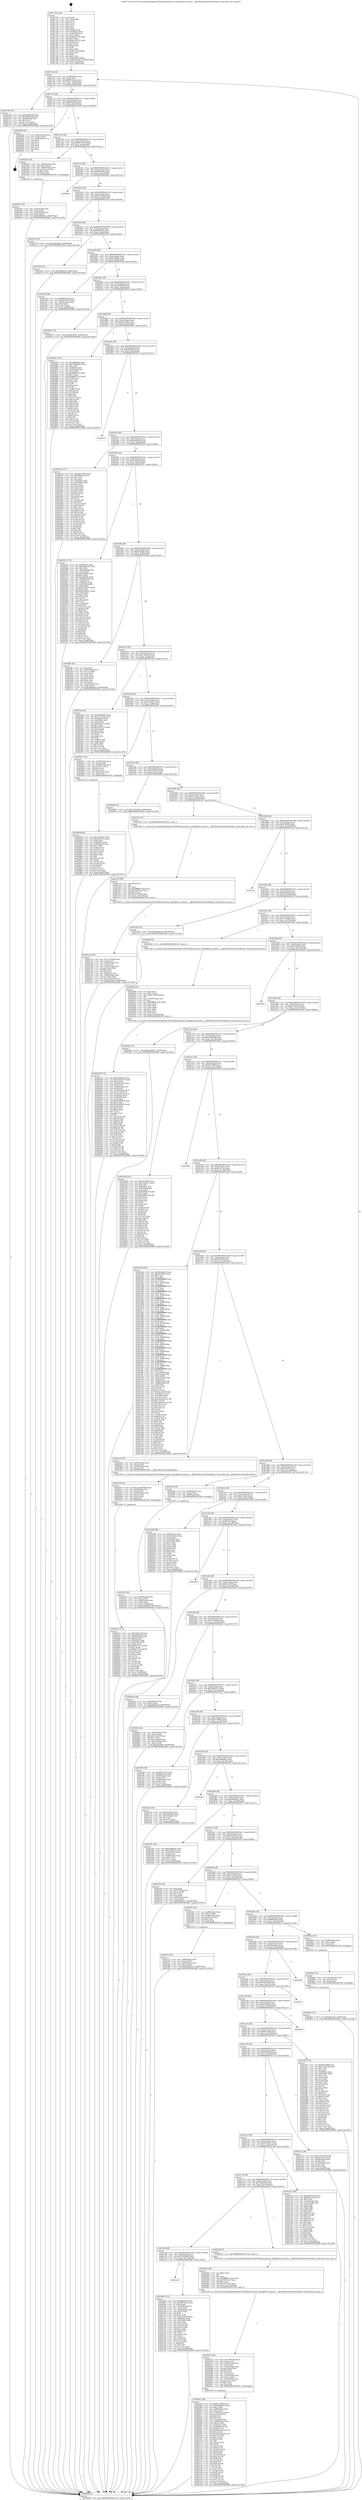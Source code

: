 digraph "0x401730" {
  label = "0x401730 (/mnt/c/Users/mathe/Desktop/tcc/POCII/binaries/extr_kittyglfwwl_monitor.c__glfwPlatformGetVideoModes_Final-ollvm.out::main(0))"
  labelloc = "t"
  node[shape=record]

  Entry [label="",width=0.3,height=0.3,shape=circle,fillcolor=black,style=filled]
  "0x4017a4" [label="{
     0x4017a4 [32]\l
     | [instrs]\l
     &nbsp;&nbsp;0x4017a4 \<+6\>: mov -0xa8(%rbp),%eax\l
     &nbsp;&nbsp;0x4017aa \<+2\>: mov %eax,%ecx\l
     &nbsp;&nbsp;0x4017ac \<+6\>: sub $0x8507eaee,%ecx\l
     &nbsp;&nbsp;0x4017b2 \<+6\>: mov %eax,-0xbc(%rbp)\l
     &nbsp;&nbsp;0x4017b8 \<+6\>: mov %ecx,-0xc0(%rbp)\l
     &nbsp;&nbsp;0x4017be \<+6\>: je 0000000000402766 \<main+0x1036\>\l
  }"]
  "0x402766" [label="{
     0x402766 [30]\l
     | [instrs]\l
     &nbsp;&nbsp;0x402766 \<+5\>: mov $0x49d9b1b6,%eax\l
     &nbsp;&nbsp;0x40276b \<+5\>: mov $0xea28049d,%ecx\l
     &nbsp;&nbsp;0x402770 \<+3\>: mov -0x29(%rbp),%dl\l
     &nbsp;&nbsp;0x402773 \<+3\>: test $0x1,%dl\l
     &nbsp;&nbsp;0x402776 \<+3\>: cmovne %ecx,%eax\l
     &nbsp;&nbsp;0x402779 \<+6\>: mov %eax,-0xa8(%rbp)\l
     &nbsp;&nbsp;0x40277f \<+5\>: jmp 0000000000402b66 \<main+0x1436\>\l
  }"]
  "0x4017c4" [label="{
     0x4017c4 [28]\l
     | [instrs]\l
     &nbsp;&nbsp;0x4017c4 \<+5\>: jmp 00000000004017c9 \<main+0x99\>\l
     &nbsp;&nbsp;0x4017c9 \<+6\>: mov -0xbc(%rbp),%eax\l
     &nbsp;&nbsp;0x4017cf \<+5\>: sub $0x86dfe520,%eax\l
     &nbsp;&nbsp;0x4017d4 \<+6\>: mov %eax,-0xc4(%rbp)\l
     &nbsp;&nbsp;0x4017da \<+6\>: je 0000000000402939 \<main+0x1209\>\l
  }"]
  Exit [label="",width=0.3,height=0.3,shape=circle,fillcolor=black,style=filled,peripheries=2]
  "0x402939" [label="{
     0x402939 [24]\l
     | [instrs]\l
     &nbsp;&nbsp;0x402939 \<+7\>: mov -0xa0(%rbp),%rax\l
     &nbsp;&nbsp;0x402940 \<+2\>: mov (%rax),%eax\l
     &nbsp;&nbsp;0x402942 \<+4\>: lea -0x28(%rbp),%rsp\l
     &nbsp;&nbsp;0x402946 \<+1\>: pop %rbx\l
     &nbsp;&nbsp;0x402947 \<+2\>: pop %r12\l
     &nbsp;&nbsp;0x402949 \<+2\>: pop %r13\l
     &nbsp;&nbsp;0x40294b \<+2\>: pop %r14\l
     &nbsp;&nbsp;0x40294d \<+2\>: pop %r15\l
     &nbsp;&nbsp;0x40294f \<+1\>: pop %rbp\l
     &nbsp;&nbsp;0x402950 \<+1\>: ret\l
  }"]
  "0x4017e0" [label="{
     0x4017e0 [28]\l
     | [instrs]\l
     &nbsp;&nbsp;0x4017e0 \<+5\>: jmp 00000000004017e5 \<main+0xb5\>\l
     &nbsp;&nbsp;0x4017e5 \<+6\>: mov -0xbc(%rbp),%eax\l
     &nbsp;&nbsp;0x4017eb \<+5\>: sub $0x88723112,%eax\l
     &nbsp;&nbsp;0x4017f0 \<+6\>: mov %eax,-0xc8(%rbp)\l
     &nbsp;&nbsp;0x4017f6 \<+6\>: je 000000000040234a \<main+0xc1a\>\l
  }"]
  "0x4028eb" [label="{
     0x4028eb [15]\l
     | [instrs]\l
     &nbsp;&nbsp;0x4028eb \<+10\>: movl $0xf9ee159,-0xa8(%rbp)\l
     &nbsp;&nbsp;0x4028f5 \<+5\>: jmp 0000000000402b66 \<main+0x1436\>\l
  }"]
  "0x40234a" [label="{
     0x40234a [29]\l
     | [instrs]\l
     &nbsp;&nbsp;0x40234a \<+4\>: mov -0x60(%rbp),%rax\l
     &nbsp;&nbsp;0x40234e \<+6\>: movl $0x1,(%rax)\l
     &nbsp;&nbsp;0x402354 \<+4\>: mov -0x60(%rbp),%rax\l
     &nbsp;&nbsp;0x402358 \<+3\>: movslq (%rax),%rax\l
     &nbsp;&nbsp;0x40235b \<+4\>: shl $0x2,%rax\l
     &nbsp;&nbsp;0x40235f \<+3\>: mov %rax,%rdi\l
     &nbsp;&nbsp;0x402362 \<+5\>: call 0000000000401050 \<malloc@plt\>\l
     | [calls]\l
     &nbsp;&nbsp;0x401050 \{1\} (unknown)\l
  }"]
  "0x4017fc" [label="{
     0x4017fc [28]\l
     | [instrs]\l
     &nbsp;&nbsp;0x4017fc \<+5\>: jmp 0000000000401801 \<main+0xd1\>\l
     &nbsp;&nbsp;0x401801 \<+6\>: mov -0xbc(%rbp),%eax\l
     &nbsp;&nbsp;0x401807 \<+5\>: sub $0x8fbdccda,%eax\l
     &nbsp;&nbsp;0x40180c \<+6\>: mov %eax,-0xcc(%rbp)\l
     &nbsp;&nbsp;0x401812 \<+6\>: je 00000000004028fa \<main+0x11ca\>\l
  }"]
  "0x4028dc" [label="{
     0x4028dc [15]\l
     | [instrs]\l
     &nbsp;&nbsp;0x4028dc \<+4\>: mov -0x58(%rbp),%rax\l
     &nbsp;&nbsp;0x4028e0 \<+3\>: mov (%rax),%rax\l
     &nbsp;&nbsp;0x4028e3 \<+3\>: mov %rax,%rdi\l
     &nbsp;&nbsp;0x4028e6 \<+5\>: call 0000000000401030 \<free@plt\>\l
     | [calls]\l
     &nbsp;&nbsp;0x401030 \{1\} (unknown)\l
  }"]
  "0x4028fa" [label="{
     0x4028fa\l
  }", style=dashed]
  "0x401818" [label="{
     0x401818 [28]\l
     | [instrs]\l
     &nbsp;&nbsp;0x401818 \<+5\>: jmp 000000000040181d \<main+0xed\>\l
     &nbsp;&nbsp;0x40181d \<+6\>: mov -0xbc(%rbp),%eax\l
     &nbsp;&nbsp;0x401823 \<+5\>: sub $0x91932766,%eax\l
     &nbsp;&nbsp;0x401828 \<+6\>: mov %eax,-0xd0(%rbp)\l
     &nbsp;&nbsp;0x40182e \<+6\>: je 0000000000402319 \<main+0xbe9\>\l
  }"]
  "0x402838" [label="{
     0x402838 [92]\l
     | [instrs]\l
     &nbsp;&nbsp;0x402838 \<+5\>: mov $0xe43cf50c,%edx\l
     &nbsp;&nbsp;0x40283d \<+5\>: mov $0xc267b155,%esi\l
     &nbsp;&nbsp;0x402842 \<+3\>: xor %r8d,%r8d\l
     &nbsp;&nbsp;0x402845 \<+8\>: mov 0x40505c,%r9d\l
     &nbsp;&nbsp;0x40284d \<+8\>: mov 0x405060,%r10d\l
     &nbsp;&nbsp;0x402855 \<+4\>: sub $0x1,%r8d\l
     &nbsp;&nbsp;0x402859 \<+3\>: mov %r9d,%r11d\l
     &nbsp;&nbsp;0x40285c \<+3\>: add %r8d,%r11d\l
     &nbsp;&nbsp;0x40285f \<+4\>: imul %r11d,%r9d\l
     &nbsp;&nbsp;0x402863 \<+4\>: and $0x1,%r9d\l
     &nbsp;&nbsp;0x402867 \<+4\>: cmp $0x0,%r9d\l
     &nbsp;&nbsp;0x40286b \<+3\>: sete %bl\l
     &nbsp;&nbsp;0x40286e \<+4\>: cmp $0xa,%r10d\l
     &nbsp;&nbsp;0x402872 \<+4\>: setl %r14b\l
     &nbsp;&nbsp;0x402876 \<+3\>: mov %bl,%r15b\l
     &nbsp;&nbsp;0x402879 \<+3\>: and %r14b,%r15b\l
     &nbsp;&nbsp;0x40287c \<+3\>: xor %r14b,%bl\l
     &nbsp;&nbsp;0x40287f \<+3\>: or %bl,%r15b\l
     &nbsp;&nbsp;0x402882 \<+4\>: test $0x1,%r15b\l
     &nbsp;&nbsp;0x402886 \<+3\>: cmovne %esi,%edx\l
     &nbsp;&nbsp;0x402889 \<+6\>: mov %edx,-0xa8(%rbp)\l
     &nbsp;&nbsp;0x40288f \<+5\>: jmp 0000000000402b66 \<main+0x1436\>\l
  }"]
  "0x402319" [label="{
     0x402319 [15]\l
     | [instrs]\l
     &nbsp;&nbsp;0x402319 \<+10\>: movl $0x42ba426c,-0xa8(%rbp)\l
     &nbsp;&nbsp;0x402323 \<+5\>: jmp 0000000000402b66 \<main+0x1436\>\l
  }"]
  "0x401834" [label="{
     0x401834 [28]\l
     | [instrs]\l
     &nbsp;&nbsp;0x401834 \<+5\>: jmp 0000000000401839 \<main+0x109\>\l
     &nbsp;&nbsp;0x401839 \<+6\>: mov -0xbc(%rbp),%eax\l
     &nbsp;&nbsp;0x40183f \<+5\>: sub $0x9daf9763,%eax\l
     &nbsp;&nbsp;0x401844 \<+6\>: mov %eax,-0xd4(%rbp)\l
     &nbsp;&nbsp;0x40184a \<+6\>: je 000000000040230a \<main+0xbda\>\l
  }"]
  "0x401cb0" [label="{
     0x401cb0\l
  }", style=dashed]
  "0x40230a" [label="{
     0x40230a [15]\l
     | [instrs]\l
     &nbsp;&nbsp;0x40230a \<+10\>: movl $0x60d9432f,-0xa8(%rbp)\l
     &nbsp;&nbsp;0x402314 \<+5\>: jmp 0000000000402b66 \<main+0x1436\>\l
  }"]
  "0x401850" [label="{
     0x401850 [28]\l
     | [instrs]\l
     &nbsp;&nbsp;0x401850 \<+5\>: jmp 0000000000401855 \<main+0x125\>\l
     &nbsp;&nbsp;0x401855 \<+6\>: mov -0xbc(%rbp),%eax\l
     &nbsp;&nbsp;0x40185b \<+5\>: sub $0x9e26bf05,%eax\l
     &nbsp;&nbsp;0x401860 \<+6\>: mov %eax,-0xd8(%rbp)\l
     &nbsp;&nbsp;0x401866 \<+6\>: je 0000000000401f34 \<main+0x804\>\l
  }"]
  "0x4026f4" [label="{
     0x4026f4 [114]\l
     | [instrs]\l
     &nbsp;&nbsp;0x4026f4 \<+5\>: mov $0xaf0bfd54,%eax\l
     &nbsp;&nbsp;0x4026f9 \<+5\>: mov $0x8507eaee,%ecx\l
     &nbsp;&nbsp;0x4026fe \<+2\>: xor %edx,%edx\l
     &nbsp;&nbsp;0x402700 \<+4\>: mov -0x40(%rbp),%rsi\l
     &nbsp;&nbsp;0x402704 \<+2\>: mov (%rsi),%edi\l
     &nbsp;&nbsp;0x402706 \<+7\>: mov -0x88(%rbp),%rsi\l
     &nbsp;&nbsp;0x40270d \<+2\>: cmp (%rsi),%edi\l
     &nbsp;&nbsp;0x40270f \<+4\>: setl %r8b\l
     &nbsp;&nbsp;0x402713 \<+4\>: and $0x1,%r8b\l
     &nbsp;&nbsp;0x402717 \<+4\>: mov %r8b,-0x29(%rbp)\l
     &nbsp;&nbsp;0x40271b \<+7\>: mov 0x40505c,%edi\l
     &nbsp;&nbsp;0x402722 \<+8\>: mov 0x405060,%r9d\l
     &nbsp;&nbsp;0x40272a \<+3\>: sub $0x1,%edx\l
     &nbsp;&nbsp;0x40272d \<+3\>: mov %edi,%r10d\l
     &nbsp;&nbsp;0x402730 \<+3\>: add %edx,%r10d\l
     &nbsp;&nbsp;0x402733 \<+4\>: imul %r10d,%edi\l
     &nbsp;&nbsp;0x402737 \<+3\>: and $0x1,%edi\l
     &nbsp;&nbsp;0x40273a \<+3\>: cmp $0x0,%edi\l
     &nbsp;&nbsp;0x40273d \<+4\>: sete %r8b\l
     &nbsp;&nbsp;0x402741 \<+4\>: cmp $0xa,%r9d\l
     &nbsp;&nbsp;0x402745 \<+4\>: setl %r11b\l
     &nbsp;&nbsp;0x402749 \<+3\>: mov %r8b,%bl\l
     &nbsp;&nbsp;0x40274c \<+3\>: and %r11b,%bl\l
     &nbsp;&nbsp;0x40274f \<+3\>: xor %r11b,%r8b\l
     &nbsp;&nbsp;0x402752 \<+3\>: or %r8b,%bl\l
     &nbsp;&nbsp;0x402755 \<+3\>: test $0x1,%bl\l
     &nbsp;&nbsp;0x402758 \<+3\>: cmovne %ecx,%eax\l
     &nbsp;&nbsp;0x40275b \<+6\>: mov %eax,-0xa8(%rbp)\l
     &nbsp;&nbsp;0x402761 \<+5\>: jmp 0000000000402b66 \<main+0x1436\>\l
  }"]
  "0x401f34" [label="{
     0x401f34 [30]\l
     | [instrs]\l
     &nbsp;&nbsp;0x401f34 \<+5\>: mov $0x8fbdccda,%eax\l
     &nbsp;&nbsp;0x401f39 \<+5\>: mov $0x42c13252,%ecx\l
     &nbsp;&nbsp;0x401f3e \<+3\>: mov -0x30(%rbp),%edx\l
     &nbsp;&nbsp;0x401f41 \<+3\>: cmp $0x0,%edx\l
     &nbsp;&nbsp;0x401f44 \<+3\>: cmove %ecx,%eax\l
     &nbsp;&nbsp;0x401f47 \<+6\>: mov %eax,-0xa8(%rbp)\l
     &nbsp;&nbsp;0x401f4d \<+5\>: jmp 0000000000402b66 \<main+0x1436\>\l
  }"]
  "0x40186c" [label="{
     0x40186c [28]\l
     | [instrs]\l
     &nbsp;&nbsp;0x40186c \<+5\>: jmp 0000000000401871 \<main+0x141\>\l
     &nbsp;&nbsp;0x401871 \<+6\>: mov -0xbc(%rbp),%eax\l
     &nbsp;&nbsp;0x401877 \<+5\>: sub $0xa7839daf,%eax\l
     &nbsp;&nbsp;0x40187c \<+6\>: mov %eax,-0xdc(%rbp)\l
     &nbsp;&nbsp;0x401882 \<+6\>: je 0000000000402652 \<main+0xf22\>\l
  }"]
  "0x4025e1" [label="{
     0x4025e1 [113]\l
     | [instrs]\l
     &nbsp;&nbsp;0x4025e1 \<+5\>: mov $0x50b57a58,%esi\l
     &nbsp;&nbsp;0x4025e6 \<+5\>: mov $0xa7839daf,%ecx\l
     &nbsp;&nbsp;0x4025eb \<+4\>: mov -0x40(%rbp),%rdi\l
     &nbsp;&nbsp;0x4025ef \<+6\>: movl $0x0,(%rdi)\l
     &nbsp;&nbsp;0x4025f5 \<+7\>: mov 0x40505c,%edx\l
     &nbsp;&nbsp;0x4025fc \<+8\>: mov 0x405060,%r8d\l
     &nbsp;&nbsp;0x402604 \<+3\>: mov %edx,%r9d\l
     &nbsp;&nbsp;0x402607 \<+7\>: add $0xbfa7712a,%r9d\l
     &nbsp;&nbsp;0x40260e \<+4\>: sub $0x1,%r9d\l
     &nbsp;&nbsp;0x402612 \<+7\>: sub $0xbfa7712a,%r9d\l
     &nbsp;&nbsp;0x402619 \<+4\>: imul %r9d,%edx\l
     &nbsp;&nbsp;0x40261d \<+3\>: and $0x1,%edx\l
     &nbsp;&nbsp;0x402620 \<+3\>: cmp $0x0,%edx\l
     &nbsp;&nbsp;0x402623 \<+4\>: sete %r10b\l
     &nbsp;&nbsp;0x402627 \<+4\>: cmp $0xa,%r8d\l
     &nbsp;&nbsp;0x40262b \<+4\>: setl %r11b\l
     &nbsp;&nbsp;0x40262f \<+3\>: mov %r10b,%bl\l
     &nbsp;&nbsp;0x402632 \<+3\>: and %r11b,%bl\l
     &nbsp;&nbsp;0x402635 \<+3\>: xor %r11b,%r10b\l
     &nbsp;&nbsp;0x402638 \<+3\>: or %r10b,%bl\l
     &nbsp;&nbsp;0x40263b \<+3\>: test $0x1,%bl\l
     &nbsp;&nbsp;0x40263e \<+3\>: cmovne %ecx,%esi\l
     &nbsp;&nbsp;0x402641 \<+6\>: mov %esi,-0xa8(%rbp)\l
     &nbsp;&nbsp;0x402647 \<+6\>: mov %eax,-0x188(%rbp)\l
     &nbsp;&nbsp;0x40264d \<+5\>: jmp 0000000000402b66 \<main+0x1436\>\l
  }"]
  "0x402652" [label="{
     0x402652 [15]\l
     | [instrs]\l
     &nbsp;&nbsp;0x402652 \<+10\>: movl $0xae9c4fb1,-0xa8(%rbp)\l
     &nbsp;&nbsp;0x40265c \<+5\>: jmp 0000000000402b66 \<main+0x1436\>\l
  }"]
  "0x401888" [label="{
     0x401888 [28]\l
     | [instrs]\l
     &nbsp;&nbsp;0x401888 \<+5\>: jmp 000000000040188d \<main+0x15d\>\l
     &nbsp;&nbsp;0x40188d \<+6\>: mov -0xbc(%rbp),%eax\l
     &nbsp;&nbsp;0x401893 \<+5\>: sub $0xae9c4fb1,%eax\l
     &nbsp;&nbsp;0x401898 \<+6\>: mov %eax,-0xe0(%rbp)\l
     &nbsp;&nbsp;0x40189e \<+6\>: je 0000000000402661 \<main+0xf31\>\l
  }"]
  "0x4025c0" [label="{
     0x4025c0 [33]\l
     | [instrs]\l
     &nbsp;&nbsp;0x4025c0 \<+10\>: movabs $0x4030b6,%rdi\l
     &nbsp;&nbsp;0x4025ca \<+4\>: mov -0x48(%rbp),%rsi\l
     &nbsp;&nbsp;0x4025ce \<+3\>: mov %rax,(%rsi)\l
     &nbsp;&nbsp;0x4025d1 \<+4\>: mov -0x48(%rbp),%rax\l
     &nbsp;&nbsp;0x4025d5 \<+3\>: mov (%rax),%rax\l
     &nbsp;&nbsp;0x4025d8 \<+2\>: mov (%rax),%esi\l
     &nbsp;&nbsp;0x4025da \<+2\>: mov $0x0,%al\l
     &nbsp;&nbsp;0x4025dc \<+5\>: call 0000000000401040 \<printf@plt\>\l
     | [calls]\l
     &nbsp;&nbsp;0x401040 \{1\} (unknown)\l
  }"]
  "0x402661" [label="{
     0x402661 [147]\l
     | [instrs]\l
     &nbsp;&nbsp;0x402661 \<+5\>: mov $0xaf0bfd54,%eax\l
     &nbsp;&nbsp;0x402666 \<+5\>: mov $0x7d5009dd,%ecx\l
     &nbsp;&nbsp;0x40266b \<+2\>: mov $0x1,%dl\l
     &nbsp;&nbsp;0x40266d \<+7\>: mov 0x40505c,%esi\l
     &nbsp;&nbsp;0x402674 \<+7\>: mov 0x405060,%edi\l
     &nbsp;&nbsp;0x40267b \<+3\>: mov %esi,%r8d\l
     &nbsp;&nbsp;0x40267e \<+7\>: sub $0xd8d871c2,%r8d\l
     &nbsp;&nbsp;0x402685 \<+4\>: sub $0x1,%r8d\l
     &nbsp;&nbsp;0x402689 \<+7\>: add $0xd8d871c2,%r8d\l
     &nbsp;&nbsp;0x402690 \<+4\>: imul %r8d,%esi\l
     &nbsp;&nbsp;0x402694 \<+3\>: and $0x1,%esi\l
     &nbsp;&nbsp;0x402697 \<+3\>: cmp $0x0,%esi\l
     &nbsp;&nbsp;0x40269a \<+4\>: sete %r9b\l
     &nbsp;&nbsp;0x40269e \<+3\>: cmp $0xa,%edi\l
     &nbsp;&nbsp;0x4026a1 \<+4\>: setl %r10b\l
     &nbsp;&nbsp;0x4026a5 \<+3\>: mov %r9b,%r11b\l
     &nbsp;&nbsp;0x4026a8 \<+4\>: xor $0xff,%r11b\l
     &nbsp;&nbsp;0x4026ac \<+3\>: mov %r10b,%bl\l
     &nbsp;&nbsp;0x4026af \<+3\>: xor $0xff,%bl\l
     &nbsp;&nbsp;0x4026b2 \<+3\>: xor $0x0,%dl\l
     &nbsp;&nbsp;0x4026b5 \<+3\>: mov %r11b,%r14b\l
     &nbsp;&nbsp;0x4026b8 \<+4\>: and $0x0,%r14b\l
     &nbsp;&nbsp;0x4026bc \<+3\>: and %dl,%r9b\l
     &nbsp;&nbsp;0x4026bf \<+3\>: mov %bl,%r15b\l
     &nbsp;&nbsp;0x4026c2 \<+4\>: and $0x0,%r15b\l
     &nbsp;&nbsp;0x4026c6 \<+3\>: and %dl,%r10b\l
     &nbsp;&nbsp;0x4026c9 \<+3\>: or %r9b,%r14b\l
     &nbsp;&nbsp;0x4026cc \<+3\>: or %r10b,%r15b\l
     &nbsp;&nbsp;0x4026cf \<+3\>: xor %r15b,%r14b\l
     &nbsp;&nbsp;0x4026d2 \<+3\>: or %bl,%r11b\l
     &nbsp;&nbsp;0x4026d5 \<+4\>: xor $0xff,%r11b\l
     &nbsp;&nbsp;0x4026d9 \<+3\>: or $0x0,%dl\l
     &nbsp;&nbsp;0x4026dc \<+3\>: and %dl,%r11b\l
     &nbsp;&nbsp;0x4026df \<+3\>: or %r11b,%r14b\l
     &nbsp;&nbsp;0x4026e2 \<+4\>: test $0x1,%r14b\l
     &nbsp;&nbsp;0x4026e6 \<+3\>: cmovne %ecx,%eax\l
     &nbsp;&nbsp;0x4026e9 \<+6\>: mov %eax,-0xa8(%rbp)\l
     &nbsp;&nbsp;0x4026ef \<+5\>: jmp 0000000000402b66 \<main+0x1436\>\l
  }"]
  "0x4018a4" [label="{
     0x4018a4 [28]\l
     | [instrs]\l
     &nbsp;&nbsp;0x4018a4 \<+5\>: jmp 00000000004018a9 \<main+0x179\>\l
     &nbsp;&nbsp;0x4018a9 \<+6\>: mov -0xbc(%rbp),%eax\l
     &nbsp;&nbsp;0x4018af \<+5\>: sub $0xaf0bfd54,%eax\l
     &nbsp;&nbsp;0x4018b4 \<+6\>: mov %eax,-0xe4(%rbp)\l
     &nbsp;&nbsp;0x4018ba \<+6\>: je 0000000000402b13 \<main+0x13e3\>\l
  }"]
  "0x40243f" [label="{
     0x40243f [172]\l
     | [instrs]\l
     &nbsp;&nbsp;0x40243f \<+5\>: mov $0x34a8b40c,%ecx\l
     &nbsp;&nbsp;0x402444 \<+5\>: mov $0xe51be102,%edx\l
     &nbsp;&nbsp;0x402449 \<+3\>: mov $0x1,%r8b\l
     &nbsp;&nbsp;0x40244c \<+6\>: mov -0x184(%rbp),%esi\l
     &nbsp;&nbsp;0x402452 \<+3\>: imul %eax,%esi\l
     &nbsp;&nbsp;0x402455 \<+4\>: mov -0x58(%rbp),%r9\l
     &nbsp;&nbsp;0x402459 \<+3\>: mov (%r9),%r9\l
     &nbsp;&nbsp;0x40245c \<+4\>: mov -0x50(%rbp),%r10\l
     &nbsp;&nbsp;0x402460 \<+3\>: movslq (%r10),%r10\l
     &nbsp;&nbsp;0x402463 \<+4\>: mov %esi,(%r9,%r10,4)\l
     &nbsp;&nbsp;0x402467 \<+7\>: mov 0x40505c,%eax\l
     &nbsp;&nbsp;0x40246e \<+7\>: mov 0x405060,%esi\l
     &nbsp;&nbsp;0x402475 \<+2\>: mov %eax,%edi\l
     &nbsp;&nbsp;0x402477 \<+6\>: sub $0xd2b88249,%edi\l
     &nbsp;&nbsp;0x40247d \<+3\>: sub $0x1,%edi\l
     &nbsp;&nbsp;0x402480 \<+6\>: add $0xd2b88249,%edi\l
     &nbsp;&nbsp;0x402486 \<+3\>: imul %edi,%eax\l
     &nbsp;&nbsp;0x402489 \<+3\>: and $0x1,%eax\l
     &nbsp;&nbsp;0x40248c \<+3\>: cmp $0x0,%eax\l
     &nbsp;&nbsp;0x40248f \<+4\>: sete %r11b\l
     &nbsp;&nbsp;0x402493 \<+3\>: cmp $0xa,%esi\l
     &nbsp;&nbsp;0x402496 \<+3\>: setl %bl\l
     &nbsp;&nbsp;0x402499 \<+3\>: mov %r11b,%r14b\l
     &nbsp;&nbsp;0x40249c \<+4\>: xor $0xff,%r14b\l
     &nbsp;&nbsp;0x4024a0 \<+3\>: mov %bl,%r15b\l
     &nbsp;&nbsp;0x4024a3 \<+4\>: xor $0xff,%r15b\l
     &nbsp;&nbsp;0x4024a7 \<+4\>: xor $0x0,%r8b\l
     &nbsp;&nbsp;0x4024ab \<+3\>: mov %r14b,%r12b\l
     &nbsp;&nbsp;0x4024ae \<+4\>: and $0x0,%r12b\l
     &nbsp;&nbsp;0x4024b2 \<+3\>: and %r8b,%r11b\l
     &nbsp;&nbsp;0x4024b5 \<+3\>: mov %r15b,%r13b\l
     &nbsp;&nbsp;0x4024b8 \<+4\>: and $0x0,%r13b\l
     &nbsp;&nbsp;0x4024bc \<+3\>: and %r8b,%bl\l
     &nbsp;&nbsp;0x4024bf \<+3\>: or %r11b,%r12b\l
     &nbsp;&nbsp;0x4024c2 \<+3\>: or %bl,%r13b\l
     &nbsp;&nbsp;0x4024c5 \<+3\>: xor %r13b,%r12b\l
     &nbsp;&nbsp;0x4024c8 \<+3\>: or %r15b,%r14b\l
     &nbsp;&nbsp;0x4024cb \<+4\>: xor $0xff,%r14b\l
     &nbsp;&nbsp;0x4024cf \<+4\>: or $0x0,%r8b\l
     &nbsp;&nbsp;0x4024d3 \<+3\>: and %r8b,%r14b\l
     &nbsp;&nbsp;0x4024d6 \<+3\>: or %r14b,%r12b\l
     &nbsp;&nbsp;0x4024d9 \<+4\>: test $0x1,%r12b\l
     &nbsp;&nbsp;0x4024dd \<+3\>: cmovne %edx,%ecx\l
     &nbsp;&nbsp;0x4024e0 \<+6\>: mov %ecx,-0xa8(%rbp)\l
     &nbsp;&nbsp;0x4024e6 \<+5\>: jmp 0000000000402b66 \<main+0x1436\>\l
  }"]
  "0x402b13" [label="{
     0x402b13\l
  }", style=dashed]
  "0x4018c0" [label="{
     0x4018c0 [28]\l
     | [instrs]\l
     &nbsp;&nbsp;0x4018c0 \<+5\>: jmp 00000000004018c5 \<main+0x195\>\l
     &nbsp;&nbsp;0x4018c5 \<+6\>: mov -0xbc(%rbp),%eax\l
     &nbsp;&nbsp;0x4018cb \<+5\>: sub $0xbad6a6a5,%eax\l
     &nbsp;&nbsp;0x4018d0 \<+6\>: mov %eax,-0xe8(%rbp)\l
     &nbsp;&nbsp;0x4018d6 \<+6\>: je 0000000000402524 \<main+0xdf4\>\l
  }"]
  "0x40240b" [label="{
     0x40240b [52]\l
     | [instrs]\l
     &nbsp;&nbsp;0x40240b \<+2\>: xor %ecx,%ecx\l
     &nbsp;&nbsp;0x40240d \<+5\>: mov $0x2,%edx\l
     &nbsp;&nbsp;0x402412 \<+6\>: mov %edx,-0x180(%rbp)\l
     &nbsp;&nbsp;0x402418 \<+1\>: cltd\l
     &nbsp;&nbsp;0x402419 \<+6\>: mov -0x180(%rbp),%esi\l
     &nbsp;&nbsp;0x40241f \<+2\>: idiv %esi\l
     &nbsp;&nbsp;0x402421 \<+6\>: imul $0xfffffffe,%edx,%edx\l
     &nbsp;&nbsp;0x402427 \<+2\>: mov %ecx,%edi\l
     &nbsp;&nbsp;0x402429 \<+2\>: sub %edx,%edi\l
     &nbsp;&nbsp;0x40242b \<+2\>: mov %ecx,%edx\l
     &nbsp;&nbsp;0x40242d \<+3\>: sub $0x1,%edx\l
     &nbsp;&nbsp;0x402430 \<+2\>: add %edx,%edi\l
     &nbsp;&nbsp;0x402432 \<+2\>: sub %edi,%ecx\l
     &nbsp;&nbsp;0x402434 \<+6\>: mov %ecx,-0x184(%rbp)\l
     &nbsp;&nbsp;0x40243a \<+5\>: call 0000000000401160 \<next_i\>\l
     | [calls]\l
     &nbsp;&nbsp;0x401160 \{1\} (/mnt/c/Users/mathe/Desktop/tcc/POCII/binaries/extr_kittyglfwwl_monitor.c__glfwPlatformGetVideoModes_Final-ollvm.out::next_i)\l
  }"]
  "0x402524" [label="{
     0x402524 [137]\l
     | [instrs]\l
     &nbsp;&nbsp;0x402524 \<+5\>: mov $0x50b57a58,%eax\l
     &nbsp;&nbsp;0x402529 \<+5\>: mov $0xf6fb5cfb,%ecx\l
     &nbsp;&nbsp;0x40252e \<+2\>: mov $0x1,%dl\l
     &nbsp;&nbsp;0x402530 \<+2\>: xor %esi,%esi\l
     &nbsp;&nbsp;0x402532 \<+7\>: mov 0x40505c,%edi\l
     &nbsp;&nbsp;0x402539 \<+8\>: mov 0x405060,%r8d\l
     &nbsp;&nbsp;0x402541 \<+3\>: sub $0x1,%esi\l
     &nbsp;&nbsp;0x402544 \<+3\>: mov %edi,%r9d\l
     &nbsp;&nbsp;0x402547 \<+3\>: add %esi,%r9d\l
     &nbsp;&nbsp;0x40254a \<+4\>: imul %r9d,%edi\l
     &nbsp;&nbsp;0x40254e \<+3\>: and $0x1,%edi\l
     &nbsp;&nbsp;0x402551 \<+3\>: cmp $0x0,%edi\l
     &nbsp;&nbsp;0x402554 \<+4\>: sete %r10b\l
     &nbsp;&nbsp;0x402558 \<+4\>: cmp $0xa,%r8d\l
     &nbsp;&nbsp;0x40255c \<+4\>: setl %r11b\l
     &nbsp;&nbsp;0x402560 \<+3\>: mov %r10b,%bl\l
     &nbsp;&nbsp;0x402563 \<+3\>: xor $0xff,%bl\l
     &nbsp;&nbsp;0x402566 \<+3\>: mov %r11b,%r14b\l
     &nbsp;&nbsp;0x402569 \<+4\>: xor $0xff,%r14b\l
     &nbsp;&nbsp;0x40256d \<+3\>: xor $0x1,%dl\l
     &nbsp;&nbsp;0x402570 \<+3\>: mov %bl,%r15b\l
     &nbsp;&nbsp;0x402573 \<+4\>: and $0xff,%r15b\l
     &nbsp;&nbsp;0x402577 \<+3\>: and %dl,%r10b\l
     &nbsp;&nbsp;0x40257a \<+3\>: mov %r14b,%r12b\l
     &nbsp;&nbsp;0x40257d \<+4\>: and $0xff,%r12b\l
     &nbsp;&nbsp;0x402581 \<+3\>: and %dl,%r11b\l
     &nbsp;&nbsp;0x402584 \<+3\>: or %r10b,%r15b\l
     &nbsp;&nbsp;0x402587 \<+3\>: or %r11b,%r12b\l
     &nbsp;&nbsp;0x40258a \<+3\>: xor %r12b,%r15b\l
     &nbsp;&nbsp;0x40258d \<+3\>: or %r14b,%bl\l
     &nbsp;&nbsp;0x402590 \<+3\>: xor $0xff,%bl\l
     &nbsp;&nbsp;0x402593 \<+3\>: or $0x1,%dl\l
     &nbsp;&nbsp;0x402596 \<+2\>: and %dl,%bl\l
     &nbsp;&nbsp;0x402598 \<+3\>: or %bl,%r15b\l
     &nbsp;&nbsp;0x40259b \<+4\>: test $0x1,%r15b\l
     &nbsp;&nbsp;0x40259f \<+3\>: cmovne %ecx,%eax\l
     &nbsp;&nbsp;0x4025a2 \<+6\>: mov %eax,-0xa8(%rbp)\l
     &nbsp;&nbsp;0x4025a8 \<+5\>: jmp 0000000000402b66 \<main+0x1436\>\l
  }"]
  "0x4018dc" [label="{
     0x4018dc [28]\l
     | [instrs]\l
     &nbsp;&nbsp;0x4018dc \<+5\>: jmp 00000000004018e1 \<main+0x1b1\>\l
     &nbsp;&nbsp;0x4018e1 \<+6\>: mov -0xbc(%rbp),%eax\l
     &nbsp;&nbsp;0x4018e7 \<+5\>: sub $0xbc3bd2ef,%eax\l
     &nbsp;&nbsp;0x4018ec \<+6\>: mov %eax,-0xec(%rbp)\l
     &nbsp;&nbsp;0x4018f2 \<+6\>: je 000000000040225c \<main+0xb2c\>\l
  }"]
  "0x402367" [label="{
     0x402367 [32]\l
     | [instrs]\l
     &nbsp;&nbsp;0x402367 \<+4\>: mov -0x58(%rbp),%rdi\l
     &nbsp;&nbsp;0x40236b \<+3\>: mov %rax,(%rdi)\l
     &nbsp;&nbsp;0x40236e \<+4\>: mov -0x50(%rbp),%rax\l
     &nbsp;&nbsp;0x402372 \<+6\>: movl $0x0,(%rax)\l
     &nbsp;&nbsp;0x402378 \<+10\>: movl $0x368b49c2,-0xa8(%rbp)\l
     &nbsp;&nbsp;0x402382 \<+5\>: jmp 0000000000402b66 \<main+0x1436\>\l
  }"]
  "0x40225c" [label="{
     0x40225c [174]\l
     | [instrs]\l
     &nbsp;&nbsp;0x40225c \<+5\>: mov $0xf8cfe7c,%eax\l
     &nbsp;&nbsp;0x402261 \<+5\>: mov $0x9daf9763,%ecx\l
     &nbsp;&nbsp;0x402266 \<+2\>: mov $0x1,%dl\l
     &nbsp;&nbsp;0x402268 \<+4\>: mov -0x68(%rbp),%rsi\l
     &nbsp;&nbsp;0x40226c \<+2\>: mov (%rsi),%edi\l
     &nbsp;&nbsp;0x40226e \<+6\>: sub $0xa0dfa04,%edi\l
     &nbsp;&nbsp;0x402274 \<+3\>: add $0x1,%edi\l
     &nbsp;&nbsp;0x402277 \<+6\>: add $0xa0dfa04,%edi\l
     &nbsp;&nbsp;0x40227d \<+4\>: mov -0x68(%rbp),%rsi\l
     &nbsp;&nbsp;0x402281 \<+2\>: mov %edi,(%rsi)\l
     &nbsp;&nbsp;0x402283 \<+7\>: mov 0x40505c,%edi\l
     &nbsp;&nbsp;0x40228a \<+8\>: mov 0x405060,%r8d\l
     &nbsp;&nbsp;0x402292 \<+3\>: mov %edi,%r9d\l
     &nbsp;&nbsp;0x402295 \<+7\>: sub $0x67eb8ca7,%r9d\l
     &nbsp;&nbsp;0x40229c \<+4\>: sub $0x1,%r9d\l
     &nbsp;&nbsp;0x4022a0 \<+7\>: add $0x67eb8ca7,%r9d\l
     &nbsp;&nbsp;0x4022a7 \<+4\>: imul %r9d,%edi\l
     &nbsp;&nbsp;0x4022ab \<+3\>: and $0x1,%edi\l
     &nbsp;&nbsp;0x4022ae \<+3\>: cmp $0x0,%edi\l
     &nbsp;&nbsp;0x4022b1 \<+4\>: sete %r10b\l
     &nbsp;&nbsp;0x4022b5 \<+4\>: cmp $0xa,%r8d\l
     &nbsp;&nbsp;0x4022b9 \<+4\>: setl %r11b\l
     &nbsp;&nbsp;0x4022bd \<+3\>: mov %r10b,%bl\l
     &nbsp;&nbsp;0x4022c0 \<+3\>: xor $0xff,%bl\l
     &nbsp;&nbsp;0x4022c3 \<+3\>: mov %r11b,%r14b\l
     &nbsp;&nbsp;0x4022c6 \<+4\>: xor $0xff,%r14b\l
     &nbsp;&nbsp;0x4022ca \<+3\>: xor $0x0,%dl\l
     &nbsp;&nbsp;0x4022cd \<+3\>: mov %bl,%r15b\l
     &nbsp;&nbsp;0x4022d0 \<+4\>: and $0x0,%r15b\l
     &nbsp;&nbsp;0x4022d4 \<+3\>: and %dl,%r10b\l
     &nbsp;&nbsp;0x4022d7 \<+3\>: mov %r14b,%r12b\l
     &nbsp;&nbsp;0x4022da \<+4\>: and $0x0,%r12b\l
     &nbsp;&nbsp;0x4022de \<+3\>: and %dl,%r11b\l
     &nbsp;&nbsp;0x4022e1 \<+3\>: or %r10b,%r15b\l
     &nbsp;&nbsp;0x4022e4 \<+3\>: or %r11b,%r12b\l
     &nbsp;&nbsp;0x4022e7 \<+3\>: xor %r12b,%r15b\l
     &nbsp;&nbsp;0x4022ea \<+3\>: or %r14b,%bl\l
     &nbsp;&nbsp;0x4022ed \<+3\>: xor $0xff,%bl\l
     &nbsp;&nbsp;0x4022f0 \<+3\>: or $0x0,%dl\l
     &nbsp;&nbsp;0x4022f3 \<+2\>: and %dl,%bl\l
     &nbsp;&nbsp;0x4022f5 \<+3\>: or %bl,%r15b\l
     &nbsp;&nbsp;0x4022f8 \<+4\>: test $0x1,%r15b\l
     &nbsp;&nbsp;0x4022fc \<+3\>: cmovne %ecx,%eax\l
     &nbsp;&nbsp;0x4022ff \<+6\>: mov %eax,-0xa8(%rbp)\l
     &nbsp;&nbsp;0x402305 \<+5\>: jmp 0000000000402b66 \<main+0x1436\>\l
  }"]
  "0x4018f8" [label="{
     0x4018f8 [28]\l
     | [instrs]\l
     &nbsp;&nbsp;0x4018f8 \<+5\>: jmp 00000000004018fd \<main+0x1cd\>\l
     &nbsp;&nbsp;0x4018fd \<+6\>: mov -0xbc(%rbp),%eax\l
     &nbsp;&nbsp;0x401903 \<+5\>: sub $0xbe0afa85,%eax\l
     &nbsp;&nbsp;0x401908 \<+6\>: mov %eax,-0xf0(%rbp)\l
     &nbsp;&nbsp;0x40190e \<+6\>: je 00000000004024fa \<main+0xdca\>\l
  }"]
  "0x4021cb" [label="{
     0x4021cb [59]\l
     | [instrs]\l
     &nbsp;&nbsp;0x4021cb \<+6\>: mov -0x17c(%rbp),%ecx\l
     &nbsp;&nbsp;0x4021d1 \<+3\>: imul %eax,%ecx\l
     &nbsp;&nbsp;0x4021d4 \<+4\>: mov -0x80(%rbp),%rsi\l
     &nbsp;&nbsp;0x4021d8 \<+3\>: mov (%rsi),%rsi\l
     &nbsp;&nbsp;0x4021db \<+4\>: mov -0x78(%rbp),%rdi\l
     &nbsp;&nbsp;0x4021df \<+3\>: movslq (%rdi),%rdi\l
     &nbsp;&nbsp;0x4021e2 \<+4\>: shl $0x4,%rdi\l
     &nbsp;&nbsp;0x4021e6 \<+3\>: add %rdi,%rsi\l
     &nbsp;&nbsp;0x4021e9 \<+4\>: mov 0x8(%rsi),%rsi\l
     &nbsp;&nbsp;0x4021ed \<+4\>: mov -0x68(%rbp),%rdi\l
     &nbsp;&nbsp;0x4021f1 \<+3\>: movslq (%rdi),%rdi\l
     &nbsp;&nbsp;0x4021f4 \<+3\>: mov %ecx,(%rsi,%rdi,4)\l
     &nbsp;&nbsp;0x4021f7 \<+10\>: movl $0xa5a3d2c,-0xa8(%rbp)\l
     &nbsp;&nbsp;0x402201 \<+5\>: jmp 0000000000402b66 \<main+0x1436\>\l
  }"]
  "0x4024fa" [label="{
     0x4024fa [42]\l
     | [instrs]\l
     &nbsp;&nbsp;0x4024fa \<+2\>: xor %eax,%eax\l
     &nbsp;&nbsp;0x4024fc \<+4\>: mov -0x50(%rbp),%rcx\l
     &nbsp;&nbsp;0x402500 \<+2\>: mov (%rcx),%edx\l
     &nbsp;&nbsp;0x402502 \<+2\>: mov %eax,%esi\l
     &nbsp;&nbsp;0x402504 \<+2\>: sub %edx,%esi\l
     &nbsp;&nbsp;0x402506 \<+2\>: mov %eax,%edx\l
     &nbsp;&nbsp;0x402508 \<+3\>: sub $0x1,%edx\l
     &nbsp;&nbsp;0x40250b \<+2\>: add %edx,%esi\l
     &nbsp;&nbsp;0x40250d \<+2\>: sub %esi,%eax\l
     &nbsp;&nbsp;0x40250f \<+4\>: mov -0x50(%rbp),%rcx\l
     &nbsp;&nbsp;0x402513 \<+2\>: mov %eax,(%rcx)\l
     &nbsp;&nbsp;0x402515 \<+10\>: movl $0x368b49c2,-0xa8(%rbp)\l
     &nbsp;&nbsp;0x40251f \<+5\>: jmp 0000000000402b66 \<main+0x1436\>\l
  }"]
  "0x401914" [label="{
     0x401914 [28]\l
     | [instrs]\l
     &nbsp;&nbsp;0x401914 \<+5\>: jmp 0000000000401919 \<main+0x1e9\>\l
     &nbsp;&nbsp;0x401919 \<+6\>: mov -0xbc(%rbp),%eax\l
     &nbsp;&nbsp;0x40191f \<+5\>: sub $0xc13991a0,%eax\l
     &nbsp;&nbsp;0x401924 \<+6\>: mov %eax,-0xf4(%rbp)\l
     &nbsp;&nbsp;0x40192a \<+6\>: je 00000000004023ab \<main+0xc7b\>\l
  }"]
  "0x4021a3" [label="{
     0x4021a3 [40]\l
     | [instrs]\l
     &nbsp;&nbsp;0x4021a3 \<+5\>: mov $0x2,%ecx\l
     &nbsp;&nbsp;0x4021a8 \<+1\>: cltd\l
     &nbsp;&nbsp;0x4021a9 \<+2\>: idiv %ecx\l
     &nbsp;&nbsp;0x4021ab \<+6\>: imul $0xfffffffe,%edx,%ecx\l
     &nbsp;&nbsp;0x4021b1 \<+6\>: sub $0x281156ca,%ecx\l
     &nbsp;&nbsp;0x4021b7 \<+3\>: add $0x1,%ecx\l
     &nbsp;&nbsp;0x4021ba \<+6\>: add $0x281156ca,%ecx\l
     &nbsp;&nbsp;0x4021c0 \<+6\>: mov %ecx,-0x17c(%rbp)\l
     &nbsp;&nbsp;0x4021c6 \<+5\>: call 0000000000401160 \<next_i\>\l
     | [calls]\l
     &nbsp;&nbsp;0x401160 \{1\} (/mnt/c/Users/mathe/Desktop/tcc/POCII/binaries/extr_kittyglfwwl_monitor.c__glfwPlatformGetVideoModes_Final-ollvm.out::next_i)\l
  }"]
  "0x4023ab" [label="{
     0x4023ab [91]\l
     | [instrs]\l
     &nbsp;&nbsp;0x4023ab \<+5\>: mov $0x34a8b40c,%eax\l
     &nbsp;&nbsp;0x4023b0 \<+5\>: mov $0xe1733aab,%ecx\l
     &nbsp;&nbsp;0x4023b5 \<+7\>: mov 0x40505c,%edx\l
     &nbsp;&nbsp;0x4023bc \<+7\>: mov 0x405060,%esi\l
     &nbsp;&nbsp;0x4023c3 \<+2\>: mov %edx,%edi\l
     &nbsp;&nbsp;0x4023c5 \<+6\>: sub $0xda5037e3,%edi\l
     &nbsp;&nbsp;0x4023cb \<+3\>: sub $0x1,%edi\l
     &nbsp;&nbsp;0x4023ce \<+6\>: add $0xda5037e3,%edi\l
     &nbsp;&nbsp;0x4023d4 \<+3\>: imul %edi,%edx\l
     &nbsp;&nbsp;0x4023d7 \<+3\>: and $0x1,%edx\l
     &nbsp;&nbsp;0x4023da \<+3\>: cmp $0x0,%edx\l
     &nbsp;&nbsp;0x4023dd \<+4\>: sete %r8b\l
     &nbsp;&nbsp;0x4023e1 \<+3\>: cmp $0xa,%esi\l
     &nbsp;&nbsp;0x4023e4 \<+4\>: setl %r9b\l
     &nbsp;&nbsp;0x4023e8 \<+3\>: mov %r8b,%r10b\l
     &nbsp;&nbsp;0x4023eb \<+3\>: and %r9b,%r10b\l
     &nbsp;&nbsp;0x4023ee \<+3\>: xor %r9b,%r8b\l
     &nbsp;&nbsp;0x4023f1 \<+3\>: or %r8b,%r10b\l
     &nbsp;&nbsp;0x4023f4 \<+4\>: test $0x1,%r10b\l
     &nbsp;&nbsp;0x4023f8 \<+3\>: cmovne %ecx,%eax\l
     &nbsp;&nbsp;0x4023fb \<+6\>: mov %eax,-0xa8(%rbp)\l
     &nbsp;&nbsp;0x402401 \<+5\>: jmp 0000000000402b66 \<main+0x1436\>\l
  }"]
  "0x401930" [label="{
     0x401930 [28]\l
     | [instrs]\l
     &nbsp;&nbsp;0x401930 \<+5\>: jmp 0000000000401935 \<main+0x205\>\l
     &nbsp;&nbsp;0x401935 \<+6\>: mov -0xbc(%rbp),%eax\l
     &nbsp;&nbsp;0x40193b \<+5\>: sub $0xc19c837c,%eax\l
     &nbsp;&nbsp;0x401940 \<+6\>: mov %eax,-0xf8(%rbp)\l
     &nbsp;&nbsp;0x401946 \<+6\>: je 0000000000402817 \<main+0x10e7\>\l
  }"]
  "0x4020af" [label="{
     0x4020af [188]\l
     | [instrs]\l
     &nbsp;&nbsp;0x4020af \<+5\>: mov $0xf2b7498f,%ecx\l
     &nbsp;&nbsp;0x4020b4 \<+5\>: mov $0xd39a8dcb,%edx\l
     &nbsp;&nbsp;0x4020b9 \<+3\>: mov $0x1,%r8b\l
     &nbsp;&nbsp;0x4020bc \<+4\>: mov -0x80(%rbp),%rsi\l
     &nbsp;&nbsp;0x4020c0 \<+3\>: mov (%rsi),%rsi\l
     &nbsp;&nbsp;0x4020c3 \<+4\>: mov -0x78(%rbp),%rdi\l
     &nbsp;&nbsp;0x4020c7 \<+3\>: movslq (%rdi),%rdi\l
     &nbsp;&nbsp;0x4020ca \<+4\>: shl $0x4,%rdi\l
     &nbsp;&nbsp;0x4020ce \<+3\>: add %rdi,%rsi\l
     &nbsp;&nbsp;0x4020d1 \<+4\>: mov %rax,0x8(%rsi)\l
     &nbsp;&nbsp;0x4020d5 \<+4\>: mov -0x68(%rbp),%rax\l
     &nbsp;&nbsp;0x4020d9 \<+6\>: movl $0x0,(%rax)\l
     &nbsp;&nbsp;0x4020df \<+8\>: mov 0x40505c,%r9d\l
     &nbsp;&nbsp;0x4020e7 \<+8\>: mov 0x405060,%r10d\l
     &nbsp;&nbsp;0x4020ef \<+3\>: mov %r9d,%r11d\l
     &nbsp;&nbsp;0x4020f2 \<+7\>: add $0x3fd18e2b,%r11d\l
     &nbsp;&nbsp;0x4020f9 \<+4\>: sub $0x1,%r11d\l
     &nbsp;&nbsp;0x4020fd \<+7\>: sub $0x3fd18e2b,%r11d\l
     &nbsp;&nbsp;0x402104 \<+4\>: imul %r11d,%r9d\l
     &nbsp;&nbsp;0x402108 \<+4\>: and $0x1,%r9d\l
     &nbsp;&nbsp;0x40210c \<+4\>: cmp $0x0,%r9d\l
     &nbsp;&nbsp;0x402110 \<+3\>: sete %bl\l
     &nbsp;&nbsp;0x402113 \<+4\>: cmp $0xa,%r10d\l
     &nbsp;&nbsp;0x402117 \<+4\>: setl %r14b\l
     &nbsp;&nbsp;0x40211b \<+3\>: mov %bl,%r15b\l
     &nbsp;&nbsp;0x40211e \<+4\>: xor $0xff,%r15b\l
     &nbsp;&nbsp;0x402122 \<+3\>: mov %r14b,%r12b\l
     &nbsp;&nbsp;0x402125 \<+4\>: xor $0xff,%r12b\l
     &nbsp;&nbsp;0x402129 \<+4\>: xor $0x0,%r8b\l
     &nbsp;&nbsp;0x40212d \<+3\>: mov %r15b,%r13b\l
     &nbsp;&nbsp;0x402130 \<+4\>: and $0x0,%r13b\l
     &nbsp;&nbsp;0x402134 \<+3\>: and %r8b,%bl\l
     &nbsp;&nbsp;0x402137 \<+3\>: mov %r12b,%al\l
     &nbsp;&nbsp;0x40213a \<+2\>: and $0x0,%al\l
     &nbsp;&nbsp;0x40213c \<+3\>: and %r8b,%r14b\l
     &nbsp;&nbsp;0x40213f \<+3\>: or %bl,%r13b\l
     &nbsp;&nbsp;0x402142 \<+3\>: or %r14b,%al\l
     &nbsp;&nbsp;0x402145 \<+3\>: xor %al,%r13b\l
     &nbsp;&nbsp;0x402148 \<+3\>: or %r12b,%r15b\l
     &nbsp;&nbsp;0x40214b \<+4\>: xor $0xff,%r15b\l
     &nbsp;&nbsp;0x40214f \<+4\>: or $0x0,%r8b\l
     &nbsp;&nbsp;0x402153 \<+3\>: and %r8b,%r15b\l
     &nbsp;&nbsp;0x402156 \<+3\>: or %r15b,%r13b\l
     &nbsp;&nbsp;0x402159 \<+4\>: test $0x1,%r13b\l
     &nbsp;&nbsp;0x40215d \<+3\>: cmovne %edx,%ecx\l
     &nbsp;&nbsp;0x402160 \<+6\>: mov %ecx,-0xa8(%rbp)\l
     &nbsp;&nbsp;0x402166 \<+5\>: jmp 0000000000402b66 \<main+0x1436\>\l
  }"]
  "0x402817" [label="{
     0x402817 [33]\l
     | [instrs]\l
     &nbsp;&nbsp;0x402817 \<+4\>: mov -0x80(%rbp),%rax\l
     &nbsp;&nbsp;0x40281b \<+3\>: mov (%rax),%rax\l
     &nbsp;&nbsp;0x40281e \<+4\>: mov -0x40(%rbp),%rcx\l
     &nbsp;&nbsp;0x402822 \<+3\>: movslq (%rcx),%rcx\l
     &nbsp;&nbsp;0x402825 \<+4\>: shl $0x4,%rcx\l
     &nbsp;&nbsp;0x402829 \<+3\>: add %rcx,%rax\l
     &nbsp;&nbsp;0x40282c \<+4\>: mov 0x8(%rax),%rax\l
     &nbsp;&nbsp;0x402830 \<+3\>: mov %rax,%rdi\l
     &nbsp;&nbsp;0x402833 \<+5\>: call 0000000000401030 \<free@plt\>\l
     | [calls]\l
     &nbsp;&nbsp;0x401030 \{1\} (unknown)\l
  }"]
  "0x40194c" [label="{
     0x40194c [28]\l
     | [instrs]\l
     &nbsp;&nbsp;0x40194c \<+5\>: jmp 0000000000401951 \<main+0x221\>\l
     &nbsp;&nbsp;0x401951 \<+6\>: mov -0xbc(%rbp),%eax\l
     &nbsp;&nbsp;0x401957 \<+5\>: sub $0xc267b155,%eax\l
     &nbsp;&nbsp;0x40195c \<+6\>: mov %eax,-0xfc(%rbp)\l
     &nbsp;&nbsp;0x401962 \<+6\>: je 0000000000402894 \<main+0x1164\>\l
  }"]
  "0x402072" [label="{
     0x402072 [61]\l
     | [instrs]\l
     &nbsp;&nbsp;0x402072 \<+6\>: mov -0x178(%rbp),%ecx\l
     &nbsp;&nbsp;0x402078 \<+3\>: imul %eax,%ecx\l
     &nbsp;&nbsp;0x40207b \<+4\>: mov -0x80(%rbp),%rsi\l
     &nbsp;&nbsp;0x40207f \<+3\>: mov (%rsi),%rsi\l
     &nbsp;&nbsp;0x402082 \<+4\>: mov -0x78(%rbp),%rdi\l
     &nbsp;&nbsp;0x402086 \<+3\>: movslq (%rdi),%rdi\l
     &nbsp;&nbsp;0x402089 \<+4\>: shl $0x4,%rdi\l
     &nbsp;&nbsp;0x40208d \<+3\>: add %rdi,%rsi\l
     &nbsp;&nbsp;0x402090 \<+2\>: mov %ecx,(%rsi)\l
     &nbsp;&nbsp;0x402092 \<+4\>: mov -0x70(%rbp),%rsi\l
     &nbsp;&nbsp;0x402096 \<+6\>: movl $0x1,(%rsi)\l
     &nbsp;&nbsp;0x40209c \<+4\>: mov -0x70(%rbp),%rsi\l
     &nbsp;&nbsp;0x4020a0 \<+3\>: movslq (%rsi),%rsi\l
     &nbsp;&nbsp;0x4020a3 \<+4\>: shl $0x2,%rsi\l
     &nbsp;&nbsp;0x4020a7 \<+3\>: mov %rsi,%rdi\l
     &nbsp;&nbsp;0x4020aa \<+5\>: call 0000000000401050 \<malloc@plt\>\l
     | [calls]\l
     &nbsp;&nbsp;0x401050 \{1\} (unknown)\l
  }"]
  "0x402894" [label="{
     0x402894 [15]\l
     | [instrs]\l
     &nbsp;&nbsp;0x402894 \<+10\>: movl $0x113928a9,-0xa8(%rbp)\l
     &nbsp;&nbsp;0x40289e \<+5\>: jmp 0000000000402b66 \<main+0x1436\>\l
  }"]
  "0x401968" [label="{
     0x401968 [28]\l
     | [instrs]\l
     &nbsp;&nbsp;0x401968 \<+5\>: jmp 000000000040196d \<main+0x23d\>\l
     &nbsp;&nbsp;0x40196d \<+6\>: mov -0xbc(%rbp),%eax\l
     &nbsp;&nbsp;0x401973 \<+5\>: sub $0xcbc71d4a,%eax\l
     &nbsp;&nbsp;0x401978 \<+6\>: mov %eax,-0x100(%rbp)\l
     &nbsp;&nbsp;0x40197e \<+6\>: je 000000000040219e \<main+0xa6e\>\l
  }"]
  "0x40204a" [label="{
     0x40204a [40]\l
     | [instrs]\l
     &nbsp;&nbsp;0x40204a \<+5\>: mov $0x2,%ecx\l
     &nbsp;&nbsp;0x40204f \<+1\>: cltd\l
     &nbsp;&nbsp;0x402050 \<+2\>: idiv %ecx\l
     &nbsp;&nbsp;0x402052 \<+6\>: imul $0xfffffffe,%edx,%ecx\l
     &nbsp;&nbsp;0x402058 \<+6\>: sub $0x7fd718c7,%ecx\l
     &nbsp;&nbsp;0x40205e \<+3\>: add $0x1,%ecx\l
     &nbsp;&nbsp;0x402061 \<+6\>: add $0x7fd718c7,%ecx\l
     &nbsp;&nbsp;0x402067 \<+6\>: mov %ecx,-0x178(%rbp)\l
     &nbsp;&nbsp;0x40206d \<+5\>: call 0000000000401160 \<next_i\>\l
     | [calls]\l
     &nbsp;&nbsp;0x401160 \{1\} (/mnt/c/Users/mathe/Desktop/tcc/POCII/binaries/extr_kittyglfwwl_monitor.c__glfwPlatformGetVideoModes_Final-ollvm.out::next_i)\l
  }"]
  "0x40219e" [label="{
     0x40219e [5]\l
     | [instrs]\l
     &nbsp;&nbsp;0x40219e \<+5\>: call 0000000000401160 \<next_i\>\l
     | [calls]\l
     &nbsp;&nbsp;0x401160 \{1\} (/mnt/c/Users/mathe/Desktop/tcc/POCII/binaries/extr_kittyglfwwl_monitor.c__glfwPlatformGetVideoModes_Final-ollvm.out::next_i)\l
  }"]
  "0x401984" [label="{
     0x401984 [28]\l
     | [instrs]\l
     &nbsp;&nbsp;0x401984 \<+5\>: jmp 0000000000401989 \<main+0x259\>\l
     &nbsp;&nbsp;0x401989 \<+6\>: mov -0xbc(%rbp),%eax\l
     &nbsp;&nbsp;0x40198f \<+5\>: sub $0xcd259f62,%eax\l
     &nbsp;&nbsp;0x401994 \<+6\>: mov %eax,-0x104(%rbp)\l
     &nbsp;&nbsp;0x40199a \<+6\>: je 0000000000401edc \<main+0x7ac\>\l
  }"]
  "0x401c94" [label="{
     0x401c94 [28]\l
     | [instrs]\l
     &nbsp;&nbsp;0x401c94 \<+5\>: jmp 0000000000401c99 \<main+0x569\>\l
     &nbsp;&nbsp;0x401c99 \<+6\>: mov -0xbc(%rbp),%eax\l
     &nbsp;&nbsp;0x401c9f \<+5\>: sub $0x7d5009dd,%eax\l
     &nbsp;&nbsp;0x401ca4 \<+6\>: mov %eax,-0x174(%rbp)\l
     &nbsp;&nbsp;0x401caa \<+6\>: je 00000000004026f4 \<main+0xfc4\>\l
  }"]
  "0x401edc" [label="{
     0x401edc\l
  }", style=dashed]
  "0x4019a0" [label="{
     0x4019a0 [28]\l
     | [instrs]\l
     &nbsp;&nbsp;0x4019a0 \<+5\>: jmp 00000000004019a5 \<main+0x275\>\l
     &nbsp;&nbsp;0x4019a5 \<+6\>: mov -0xbc(%rbp),%eax\l
     &nbsp;&nbsp;0x4019ab \<+5\>: sub $0xd39a8dcb,%eax\l
     &nbsp;&nbsp;0x4019b0 \<+6\>: mov %eax,-0x108(%rbp)\l
     &nbsp;&nbsp;0x4019b6 \<+6\>: je 000000000040216b \<main+0xa3b\>\l
  }"]
  "0x402045" [label="{
     0x402045 [5]\l
     | [instrs]\l
     &nbsp;&nbsp;0x402045 \<+5\>: call 0000000000401160 \<next_i\>\l
     | [calls]\l
     &nbsp;&nbsp;0x401160 \{1\} (/mnt/c/Users/mathe/Desktop/tcc/POCII/binaries/extr_kittyglfwwl_monitor.c__glfwPlatformGetVideoModes_Final-ollvm.out::next_i)\l
  }"]
  "0x40216b" [label="{
     0x40216b [15]\l
     | [instrs]\l
     &nbsp;&nbsp;0x40216b \<+10\>: movl $0x60d9432f,-0xa8(%rbp)\l
     &nbsp;&nbsp;0x402175 \<+5\>: jmp 0000000000402b66 \<main+0x1436\>\l
  }"]
  "0x4019bc" [label="{
     0x4019bc [28]\l
     | [instrs]\l
     &nbsp;&nbsp;0x4019bc \<+5\>: jmp 00000000004019c1 \<main+0x291\>\l
     &nbsp;&nbsp;0x4019c1 \<+6\>: mov -0xbc(%rbp),%eax\l
     &nbsp;&nbsp;0x4019c7 \<+5\>: sub $0xe1733aab,%eax\l
     &nbsp;&nbsp;0x4019cc \<+6\>: mov %eax,-0x10c(%rbp)\l
     &nbsp;&nbsp;0x4019d2 \<+6\>: je 0000000000402406 \<main+0xcd6\>\l
  }"]
  "0x401f75" [label="{
     0x401f75 [32]\l
     | [instrs]\l
     &nbsp;&nbsp;0x401f75 \<+4\>: mov -0x80(%rbp),%rdi\l
     &nbsp;&nbsp;0x401f79 \<+3\>: mov %rax,(%rdi)\l
     &nbsp;&nbsp;0x401f7c \<+4\>: mov -0x78(%rbp),%rax\l
     &nbsp;&nbsp;0x401f80 \<+6\>: movl $0x0,(%rax)\l
     &nbsp;&nbsp;0x401f86 \<+10\>: movl $0x28295a71,-0xa8(%rbp)\l
     &nbsp;&nbsp;0x401f90 \<+5\>: jmp 0000000000402b66 \<main+0x1436\>\l
  }"]
  "0x402406" [label="{
     0x402406 [5]\l
     | [instrs]\l
     &nbsp;&nbsp;0x402406 \<+5\>: call 0000000000401160 \<next_i\>\l
     | [calls]\l
     &nbsp;&nbsp;0x401160 \{1\} (/mnt/c/Users/mathe/Desktop/tcc/POCII/binaries/extr_kittyglfwwl_monitor.c__glfwPlatformGetVideoModes_Final-ollvm.out::next_i)\l
  }"]
  "0x4019d8" [label="{
     0x4019d8 [28]\l
     | [instrs]\l
     &nbsp;&nbsp;0x4019d8 \<+5\>: jmp 00000000004019dd \<main+0x2ad\>\l
     &nbsp;&nbsp;0x4019dd \<+6\>: mov -0xbc(%rbp),%eax\l
     &nbsp;&nbsp;0x4019e3 \<+5\>: sub $0xe43cf50c,%eax\l
     &nbsp;&nbsp;0x4019e8 \<+6\>: mov %eax,-0x110(%rbp)\l
     &nbsp;&nbsp;0x4019ee \<+6\>: je 0000000000402b3b \<main+0x140b\>\l
  }"]
  "0x401f10" [label="{
     0x401f10 [36]\l
     | [instrs]\l
     &nbsp;&nbsp;0x401f10 \<+7\>: mov -0x90(%rbp),%rdi\l
     &nbsp;&nbsp;0x401f17 \<+2\>: mov %eax,(%rdi)\l
     &nbsp;&nbsp;0x401f19 \<+7\>: mov -0x90(%rbp),%rdi\l
     &nbsp;&nbsp;0x401f20 \<+2\>: mov (%rdi),%eax\l
     &nbsp;&nbsp;0x401f22 \<+3\>: mov %eax,-0x30(%rbp)\l
     &nbsp;&nbsp;0x401f25 \<+10\>: movl $0x9e26bf05,-0xa8(%rbp)\l
     &nbsp;&nbsp;0x401f2f \<+5\>: jmp 0000000000402b66 \<main+0x1436\>\l
  }"]
  "0x402b3b" [label="{
     0x402b3b\l
  }", style=dashed]
  "0x4019f4" [label="{
     0x4019f4 [28]\l
     | [instrs]\l
     &nbsp;&nbsp;0x4019f4 \<+5\>: jmp 00000000004019f9 \<main+0x2c9\>\l
     &nbsp;&nbsp;0x4019f9 \<+6\>: mov -0xbc(%rbp),%eax\l
     &nbsp;&nbsp;0x4019ff \<+5\>: sub $0xe51be102,%eax\l
     &nbsp;&nbsp;0x401a04 \<+6\>: mov %eax,-0x114(%rbp)\l
     &nbsp;&nbsp;0x401a0a \<+6\>: je 00000000004024eb \<main+0xdbb\>\l
  }"]
  "0x401730" [label="{
     0x401730 [116]\l
     | [instrs]\l
     &nbsp;&nbsp;0x401730 \<+1\>: push %rbp\l
     &nbsp;&nbsp;0x401731 \<+3\>: mov %rsp,%rbp\l
     &nbsp;&nbsp;0x401734 \<+2\>: push %r15\l
     &nbsp;&nbsp;0x401736 \<+2\>: push %r14\l
     &nbsp;&nbsp;0x401738 \<+2\>: push %r13\l
     &nbsp;&nbsp;0x40173a \<+2\>: push %r12\l
     &nbsp;&nbsp;0x40173c \<+1\>: push %rbx\l
     &nbsp;&nbsp;0x40173d \<+7\>: sub $0x188,%rsp\l
     &nbsp;&nbsp;0x401744 \<+7\>: mov 0x40505c,%eax\l
     &nbsp;&nbsp;0x40174b \<+7\>: mov 0x405060,%ecx\l
     &nbsp;&nbsp;0x401752 \<+2\>: mov %eax,%edx\l
     &nbsp;&nbsp;0x401754 \<+6\>: sub $0xdc24c376,%edx\l
     &nbsp;&nbsp;0x40175a \<+3\>: sub $0x1,%edx\l
     &nbsp;&nbsp;0x40175d \<+6\>: add $0xdc24c376,%edx\l
     &nbsp;&nbsp;0x401763 \<+3\>: imul %edx,%eax\l
     &nbsp;&nbsp;0x401766 \<+3\>: and $0x1,%eax\l
     &nbsp;&nbsp;0x401769 \<+3\>: cmp $0x0,%eax\l
     &nbsp;&nbsp;0x40176c \<+4\>: sete %r8b\l
     &nbsp;&nbsp;0x401770 \<+4\>: and $0x1,%r8b\l
     &nbsp;&nbsp;0x401774 \<+7\>: mov %r8b,-0xa2(%rbp)\l
     &nbsp;&nbsp;0x40177b \<+3\>: cmp $0xa,%ecx\l
     &nbsp;&nbsp;0x40177e \<+4\>: setl %r8b\l
     &nbsp;&nbsp;0x401782 \<+4\>: and $0x1,%r8b\l
     &nbsp;&nbsp;0x401786 \<+7\>: mov %r8b,-0xa1(%rbp)\l
     &nbsp;&nbsp;0x40178d \<+10\>: movl $0x62619e31,-0xa8(%rbp)\l
     &nbsp;&nbsp;0x401797 \<+6\>: mov %edi,-0xac(%rbp)\l
     &nbsp;&nbsp;0x40179d \<+7\>: mov %rsi,-0xb8(%rbp)\l
  }"]
  "0x4024eb" [label="{
     0x4024eb [15]\l
     | [instrs]\l
     &nbsp;&nbsp;0x4024eb \<+10\>: movl $0xbe0afa85,-0xa8(%rbp)\l
     &nbsp;&nbsp;0x4024f5 \<+5\>: jmp 0000000000402b66 \<main+0x1436\>\l
  }"]
  "0x401a10" [label="{
     0x401a10 [28]\l
     | [instrs]\l
     &nbsp;&nbsp;0x401a10 \<+5\>: jmp 0000000000401a15 \<main+0x2e5\>\l
     &nbsp;&nbsp;0x401a15 \<+6\>: mov -0xbc(%rbp),%eax\l
     &nbsp;&nbsp;0x401a1b \<+5\>: sub $0xea28049d,%eax\l
     &nbsp;&nbsp;0x401a20 \<+6\>: mov %eax,-0x118(%rbp)\l
     &nbsp;&nbsp;0x401a26 \<+6\>: je 0000000000402784 \<main+0x1054\>\l
  }"]
  "0x402b66" [label="{
     0x402b66 [5]\l
     | [instrs]\l
     &nbsp;&nbsp;0x402b66 \<+5\>: jmp 00000000004017a4 \<main+0x74\>\l
  }"]
  "0x402784" [label="{
     0x402784 [147]\l
     | [instrs]\l
     &nbsp;&nbsp;0x402784 \<+5\>: mov $0xe43cf50c,%eax\l
     &nbsp;&nbsp;0x402789 \<+5\>: mov $0xc19c837c,%ecx\l
     &nbsp;&nbsp;0x40278e \<+2\>: mov $0x1,%dl\l
     &nbsp;&nbsp;0x402790 \<+7\>: mov 0x40505c,%esi\l
     &nbsp;&nbsp;0x402797 \<+7\>: mov 0x405060,%edi\l
     &nbsp;&nbsp;0x40279e \<+3\>: mov %esi,%r8d\l
     &nbsp;&nbsp;0x4027a1 \<+7\>: add $0x8d086c78,%r8d\l
     &nbsp;&nbsp;0x4027a8 \<+4\>: sub $0x1,%r8d\l
     &nbsp;&nbsp;0x4027ac \<+7\>: sub $0x8d086c78,%r8d\l
     &nbsp;&nbsp;0x4027b3 \<+4\>: imul %r8d,%esi\l
     &nbsp;&nbsp;0x4027b7 \<+3\>: and $0x1,%esi\l
     &nbsp;&nbsp;0x4027ba \<+3\>: cmp $0x0,%esi\l
     &nbsp;&nbsp;0x4027bd \<+4\>: sete %r9b\l
     &nbsp;&nbsp;0x4027c1 \<+3\>: cmp $0xa,%edi\l
     &nbsp;&nbsp;0x4027c4 \<+4\>: setl %r10b\l
     &nbsp;&nbsp;0x4027c8 \<+3\>: mov %r9b,%r11b\l
     &nbsp;&nbsp;0x4027cb \<+4\>: xor $0xff,%r11b\l
     &nbsp;&nbsp;0x4027cf \<+3\>: mov %r10b,%bl\l
     &nbsp;&nbsp;0x4027d2 \<+3\>: xor $0xff,%bl\l
     &nbsp;&nbsp;0x4027d5 \<+3\>: xor $0x0,%dl\l
     &nbsp;&nbsp;0x4027d8 \<+3\>: mov %r11b,%r14b\l
     &nbsp;&nbsp;0x4027db \<+4\>: and $0x0,%r14b\l
     &nbsp;&nbsp;0x4027df \<+3\>: and %dl,%r9b\l
     &nbsp;&nbsp;0x4027e2 \<+3\>: mov %bl,%r15b\l
     &nbsp;&nbsp;0x4027e5 \<+4\>: and $0x0,%r15b\l
     &nbsp;&nbsp;0x4027e9 \<+3\>: and %dl,%r10b\l
     &nbsp;&nbsp;0x4027ec \<+3\>: or %r9b,%r14b\l
     &nbsp;&nbsp;0x4027ef \<+3\>: or %r10b,%r15b\l
     &nbsp;&nbsp;0x4027f2 \<+3\>: xor %r15b,%r14b\l
     &nbsp;&nbsp;0x4027f5 \<+3\>: or %bl,%r11b\l
     &nbsp;&nbsp;0x4027f8 \<+4\>: xor $0xff,%r11b\l
     &nbsp;&nbsp;0x4027fc \<+3\>: or $0x0,%dl\l
     &nbsp;&nbsp;0x4027ff \<+3\>: and %dl,%r11b\l
     &nbsp;&nbsp;0x402802 \<+3\>: or %r11b,%r14b\l
     &nbsp;&nbsp;0x402805 \<+4\>: test $0x1,%r14b\l
     &nbsp;&nbsp;0x402809 \<+3\>: cmovne %ecx,%eax\l
     &nbsp;&nbsp;0x40280c \<+6\>: mov %eax,-0xa8(%rbp)\l
     &nbsp;&nbsp;0x402812 \<+5\>: jmp 0000000000402b66 \<main+0x1436\>\l
  }"]
  "0x401a2c" [label="{
     0x401a2c [28]\l
     | [instrs]\l
     &nbsp;&nbsp;0x401a2c \<+5\>: jmp 0000000000401a31 \<main+0x301\>\l
     &nbsp;&nbsp;0x401a31 \<+6\>: mov -0xbc(%rbp),%eax\l
     &nbsp;&nbsp;0x401a37 \<+5\>: sub $0xf2b7498f,%eax\l
     &nbsp;&nbsp;0x401a3c \<+6\>: mov %eax,-0x11c(%rbp)\l
     &nbsp;&nbsp;0x401a42 \<+6\>: je 0000000000402996 \<main+0x1266\>\l
  }"]
  "0x401c78" [label="{
     0x401c78 [28]\l
     | [instrs]\l
     &nbsp;&nbsp;0x401c78 \<+5\>: jmp 0000000000401c7d \<main+0x54d\>\l
     &nbsp;&nbsp;0x401c7d \<+6\>: mov -0xbc(%rbp),%eax\l
     &nbsp;&nbsp;0x401c83 \<+5\>: sub $0x724dc74a,%eax\l
     &nbsp;&nbsp;0x401c88 \<+6\>: mov %eax,-0x170(%rbp)\l
     &nbsp;&nbsp;0x401c8e \<+6\>: je 0000000000402045 \<main+0x915\>\l
  }"]
  "0x402996" [label="{
     0x402996\l
  }", style=dashed]
  "0x401a48" [label="{
     0x401a48 [28]\l
     | [instrs]\l
     &nbsp;&nbsp;0x401a48 \<+5\>: jmp 0000000000401a4d \<main+0x31d\>\l
     &nbsp;&nbsp;0x401a4d \<+6\>: mov -0xbc(%rbp),%eax\l
     &nbsp;&nbsp;0x401a53 \<+5\>: sub $0xf6bc17aa,%eax\l
     &nbsp;&nbsp;0x401a58 \<+6\>: mov %eax,-0x120(%rbp)\l
     &nbsp;&nbsp;0x401a5e \<+6\>: je 0000000000401d24 \<main+0x5f4\>\l
  }"]
  "0x401cba" [label="{
     0x401cba [106]\l
     | [instrs]\l
     &nbsp;&nbsp;0x401cba \<+5\>: mov $0x5b024d3d,%eax\l
     &nbsp;&nbsp;0x401cbf \<+5\>: mov $0xf6bc17aa,%ecx\l
     &nbsp;&nbsp;0x401cc4 \<+2\>: mov $0x1,%dl\l
     &nbsp;&nbsp;0x401cc6 \<+7\>: mov -0xa2(%rbp),%sil\l
     &nbsp;&nbsp;0x401ccd \<+7\>: mov -0xa1(%rbp),%dil\l
     &nbsp;&nbsp;0x401cd4 \<+3\>: mov %sil,%r8b\l
     &nbsp;&nbsp;0x401cd7 \<+4\>: xor $0xff,%r8b\l
     &nbsp;&nbsp;0x401cdb \<+3\>: mov %dil,%r9b\l
     &nbsp;&nbsp;0x401cde \<+4\>: xor $0xff,%r9b\l
     &nbsp;&nbsp;0x401ce2 \<+3\>: xor $0x0,%dl\l
     &nbsp;&nbsp;0x401ce5 \<+3\>: mov %r8b,%r10b\l
     &nbsp;&nbsp;0x401ce8 \<+4\>: and $0x0,%r10b\l
     &nbsp;&nbsp;0x401cec \<+3\>: and %dl,%sil\l
     &nbsp;&nbsp;0x401cef \<+3\>: mov %r9b,%r11b\l
     &nbsp;&nbsp;0x401cf2 \<+4\>: and $0x0,%r11b\l
     &nbsp;&nbsp;0x401cf6 \<+3\>: and %dl,%dil\l
     &nbsp;&nbsp;0x401cf9 \<+3\>: or %sil,%r10b\l
     &nbsp;&nbsp;0x401cfc \<+3\>: or %dil,%r11b\l
     &nbsp;&nbsp;0x401cff \<+3\>: xor %r11b,%r10b\l
     &nbsp;&nbsp;0x401d02 \<+3\>: or %r9b,%r8b\l
     &nbsp;&nbsp;0x401d05 \<+4\>: xor $0xff,%r8b\l
     &nbsp;&nbsp;0x401d09 \<+3\>: or $0x0,%dl\l
     &nbsp;&nbsp;0x401d0c \<+3\>: and %dl,%r8b\l
     &nbsp;&nbsp;0x401d0f \<+3\>: or %r8b,%r10b\l
     &nbsp;&nbsp;0x401d12 \<+4\>: test $0x1,%r10b\l
     &nbsp;&nbsp;0x401d16 \<+3\>: cmovne %ecx,%eax\l
     &nbsp;&nbsp;0x401d19 \<+6\>: mov %eax,-0xa8(%rbp)\l
     &nbsp;&nbsp;0x401d1f \<+5\>: jmp 0000000000402b66 \<main+0x1436\>\l
  }"]
  "0x401d24" [label="{
     0x401d24 [410]\l
     | [instrs]\l
     &nbsp;&nbsp;0x401d24 \<+5\>: mov $0x5b024d3d,%eax\l
     &nbsp;&nbsp;0x401d29 \<+5\>: mov $0x3275f00c,%ecx\l
     &nbsp;&nbsp;0x401d2e \<+2\>: mov $0x1,%dl\l
     &nbsp;&nbsp;0x401d30 \<+3\>: mov %rsp,%rsi\l
     &nbsp;&nbsp;0x401d33 \<+4\>: add $0xfffffffffffffff0,%rsi\l
     &nbsp;&nbsp;0x401d37 \<+3\>: mov %rsi,%rsp\l
     &nbsp;&nbsp;0x401d3a \<+7\>: mov %rsi,-0xa0(%rbp)\l
     &nbsp;&nbsp;0x401d41 \<+3\>: mov %rsp,%rsi\l
     &nbsp;&nbsp;0x401d44 \<+4\>: add $0xfffffffffffffff0,%rsi\l
     &nbsp;&nbsp;0x401d48 \<+3\>: mov %rsi,%rsp\l
     &nbsp;&nbsp;0x401d4b \<+3\>: mov %rsp,%rdi\l
     &nbsp;&nbsp;0x401d4e \<+4\>: add $0xfffffffffffffff0,%rdi\l
     &nbsp;&nbsp;0x401d52 \<+3\>: mov %rdi,%rsp\l
     &nbsp;&nbsp;0x401d55 \<+7\>: mov %rdi,-0x98(%rbp)\l
     &nbsp;&nbsp;0x401d5c \<+3\>: mov %rsp,%rdi\l
     &nbsp;&nbsp;0x401d5f \<+4\>: add $0xfffffffffffffff0,%rdi\l
     &nbsp;&nbsp;0x401d63 \<+3\>: mov %rdi,%rsp\l
     &nbsp;&nbsp;0x401d66 \<+7\>: mov %rdi,-0x90(%rbp)\l
     &nbsp;&nbsp;0x401d6d \<+3\>: mov %rsp,%rdi\l
     &nbsp;&nbsp;0x401d70 \<+4\>: add $0xfffffffffffffff0,%rdi\l
     &nbsp;&nbsp;0x401d74 \<+3\>: mov %rdi,%rsp\l
     &nbsp;&nbsp;0x401d77 \<+7\>: mov %rdi,-0x88(%rbp)\l
     &nbsp;&nbsp;0x401d7e \<+3\>: mov %rsp,%rdi\l
     &nbsp;&nbsp;0x401d81 \<+4\>: add $0xfffffffffffffff0,%rdi\l
     &nbsp;&nbsp;0x401d85 \<+3\>: mov %rdi,%rsp\l
     &nbsp;&nbsp;0x401d88 \<+4\>: mov %rdi,-0x80(%rbp)\l
     &nbsp;&nbsp;0x401d8c \<+3\>: mov %rsp,%rdi\l
     &nbsp;&nbsp;0x401d8f \<+4\>: add $0xfffffffffffffff0,%rdi\l
     &nbsp;&nbsp;0x401d93 \<+3\>: mov %rdi,%rsp\l
     &nbsp;&nbsp;0x401d96 \<+4\>: mov %rdi,-0x78(%rbp)\l
     &nbsp;&nbsp;0x401d9a \<+3\>: mov %rsp,%rdi\l
     &nbsp;&nbsp;0x401d9d \<+4\>: add $0xfffffffffffffff0,%rdi\l
     &nbsp;&nbsp;0x401da1 \<+3\>: mov %rdi,%rsp\l
     &nbsp;&nbsp;0x401da4 \<+4\>: mov %rdi,-0x70(%rbp)\l
     &nbsp;&nbsp;0x401da8 \<+3\>: mov %rsp,%rdi\l
     &nbsp;&nbsp;0x401dab \<+4\>: add $0xfffffffffffffff0,%rdi\l
     &nbsp;&nbsp;0x401daf \<+3\>: mov %rdi,%rsp\l
     &nbsp;&nbsp;0x401db2 \<+4\>: mov %rdi,-0x68(%rbp)\l
     &nbsp;&nbsp;0x401db6 \<+3\>: mov %rsp,%rdi\l
     &nbsp;&nbsp;0x401db9 \<+4\>: add $0xfffffffffffffff0,%rdi\l
     &nbsp;&nbsp;0x401dbd \<+3\>: mov %rdi,%rsp\l
     &nbsp;&nbsp;0x401dc0 \<+4\>: mov %rdi,-0x60(%rbp)\l
     &nbsp;&nbsp;0x401dc4 \<+3\>: mov %rsp,%rdi\l
     &nbsp;&nbsp;0x401dc7 \<+4\>: add $0xfffffffffffffff0,%rdi\l
     &nbsp;&nbsp;0x401dcb \<+3\>: mov %rdi,%rsp\l
     &nbsp;&nbsp;0x401dce \<+4\>: mov %rdi,-0x58(%rbp)\l
     &nbsp;&nbsp;0x401dd2 \<+3\>: mov %rsp,%rdi\l
     &nbsp;&nbsp;0x401dd5 \<+4\>: add $0xfffffffffffffff0,%rdi\l
     &nbsp;&nbsp;0x401dd9 \<+3\>: mov %rdi,%rsp\l
     &nbsp;&nbsp;0x401ddc \<+4\>: mov %rdi,-0x50(%rbp)\l
     &nbsp;&nbsp;0x401de0 \<+3\>: mov %rsp,%rdi\l
     &nbsp;&nbsp;0x401de3 \<+4\>: add $0xfffffffffffffff0,%rdi\l
     &nbsp;&nbsp;0x401de7 \<+3\>: mov %rdi,%rsp\l
     &nbsp;&nbsp;0x401dea \<+4\>: mov %rdi,-0x48(%rbp)\l
     &nbsp;&nbsp;0x401dee \<+3\>: mov %rsp,%rdi\l
     &nbsp;&nbsp;0x401df1 \<+4\>: add $0xfffffffffffffff0,%rdi\l
     &nbsp;&nbsp;0x401df5 \<+3\>: mov %rdi,%rsp\l
     &nbsp;&nbsp;0x401df8 \<+4\>: mov %rdi,-0x40(%rbp)\l
     &nbsp;&nbsp;0x401dfc \<+7\>: mov -0xa0(%rbp),%rdi\l
     &nbsp;&nbsp;0x401e03 \<+6\>: movl $0x0,(%rdi)\l
     &nbsp;&nbsp;0x401e09 \<+7\>: mov -0xac(%rbp),%r8d\l
     &nbsp;&nbsp;0x401e10 \<+3\>: mov %r8d,(%rsi)\l
     &nbsp;&nbsp;0x401e13 \<+7\>: mov -0x98(%rbp),%rdi\l
     &nbsp;&nbsp;0x401e1a \<+7\>: mov -0xb8(%rbp),%r9\l
     &nbsp;&nbsp;0x401e21 \<+3\>: mov %r9,(%rdi)\l
     &nbsp;&nbsp;0x401e24 \<+3\>: cmpl $0x2,(%rsi)\l
     &nbsp;&nbsp;0x401e27 \<+4\>: setne %r10b\l
     &nbsp;&nbsp;0x401e2b \<+4\>: and $0x1,%r10b\l
     &nbsp;&nbsp;0x401e2f \<+4\>: mov %r10b,-0x31(%rbp)\l
     &nbsp;&nbsp;0x401e33 \<+8\>: mov 0x40505c,%r11d\l
     &nbsp;&nbsp;0x401e3b \<+7\>: mov 0x405060,%ebx\l
     &nbsp;&nbsp;0x401e42 \<+3\>: mov %r11d,%r14d\l
     &nbsp;&nbsp;0x401e45 \<+7\>: add $0xa29eac16,%r14d\l
     &nbsp;&nbsp;0x401e4c \<+4\>: sub $0x1,%r14d\l
     &nbsp;&nbsp;0x401e50 \<+7\>: sub $0xa29eac16,%r14d\l
     &nbsp;&nbsp;0x401e57 \<+4\>: imul %r14d,%r11d\l
     &nbsp;&nbsp;0x401e5b \<+4\>: and $0x1,%r11d\l
     &nbsp;&nbsp;0x401e5f \<+4\>: cmp $0x0,%r11d\l
     &nbsp;&nbsp;0x401e63 \<+4\>: sete %r10b\l
     &nbsp;&nbsp;0x401e67 \<+3\>: cmp $0xa,%ebx\l
     &nbsp;&nbsp;0x401e6a \<+4\>: setl %r15b\l
     &nbsp;&nbsp;0x401e6e \<+3\>: mov %r10b,%r12b\l
     &nbsp;&nbsp;0x401e71 \<+4\>: xor $0xff,%r12b\l
     &nbsp;&nbsp;0x401e75 \<+3\>: mov %r15b,%r13b\l
     &nbsp;&nbsp;0x401e78 \<+4\>: xor $0xff,%r13b\l
     &nbsp;&nbsp;0x401e7c \<+3\>: xor $0x1,%dl\l
     &nbsp;&nbsp;0x401e7f \<+3\>: mov %r12b,%sil\l
     &nbsp;&nbsp;0x401e82 \<+4\>: and $0xff,%sil\l
     &nbsp;&nbsp;0x401e86 \<+3\>: and %dl,%r10b\l
     &nbsp;&nbsp;0x401e89 \<+3\>: mov %r13b,%dil\l
     &nbsp;&nbsp;0x401e8c \<+4\>: and $0xff,%dil\l
     &nbsp;&nbsp;0x401e90 \<+3\>: and %dl,%r15b\l
     &nbsp;&nbsp;0x401e93 \<+3\>: or %r10b,%sil\l
     &nbsp;&nbsp;0x401e96 \<+3\>: or %r15b,%dil\l
     &nbsp;&nbsp;0x401e99 \<+3\>: xor %dil,%sil\l
     &nbsp;&nbsp;0x401e9c \<+3\>: or %r13b,%r12b\l
     &nbsp;&nbsp;0x401e9f \<+4\>: xor $0xff,%r12b\l
     &nbsp;&nbsp;0x401ea3 \<+3\>: or $0x1,%dl\l
     &nbsp;&nbsp;0x401ea6 \<+3\>: and %dl,%r12b\l
     &nbsp;&nbsp;0x401ea9 \<+3\>: or %r12b,%sil\l
     &nbsp;&nbsp;0x401eac \<+4\>: test $0x1,%sil\l
     &nbsp;&nbsp;0x401eb0 \<+3\>: cmovne %ecx,%eax\l
     &nbsp;&nbsp;0x401eb3 \<+6\>: mov %eax,-0xa8(%rbp)\l
     &nbsp;&nbsp;0x401eb9 \<+5\>: jmp 0000000000402b66 \<main+0x1436\>\l
  }"]
  "0x401a64" [label="{
     0x401a64 [28]\l
     | [instrs]\l
     &nbsp;&nbsp;0x401a64 \<+5\>: jmp 0000000000401a69 \<main+0x339\>\l
     &nbsp;&nbsp;0x401a69 \<+6\>: mov -0xbc(%rbp),%eax\l
     &nbsp;&nbsp;0x401a6f \<+5\>: sub $0xf6fb5cfb,%eax\l
     &nbsp;&nbsp;0x401a74 \<+6\>: mov %eax,-0x124(%rbp)\l
     &nbsp;&nbsp;0x401a7a \<+6\>: je 00000000004025ad \<main+0xe7d\>\l
  }"]
  "0x401c5c" [label="{
     0x401c5c [28]\l
     | [instrs]\l
     &nbsp;&nbsp;0x401c5c \<+5\>: jmp 0000000000401c61 \<main+0x531\>\l
     &nbsp;&nbsp;0x401c61 \<+6\>: mov -0xbc(%rbp),%eax\l
     &nbsp;&nbsp;0x401c67 \<+5\>: sub $0x62619e31,%eax\l
     &nbsp;&nbsp;0x401c6c \<+6\>: mov %eax,-0x16c(%rbp)\l
     &nbsp;&nbsp;0x401c72 \<+6\>: je 0000000000401cba \<main+0x58a\>\l
  }"]
  "0x4025ad" [label="{
     0x4025ad [19]\l
     | [instrs]\l
     &nbsp;&nbsp;0x4025ad \<+4\>: mov -0x80(%rbp),%rax\l
     &nbsp;&nbsp;0x4025b1 \<+3\>: mov (%rax),%rdi\l
     &nbsp;&nbsp;0x4025b4 \<+4\>: mov -0x58(%rbp),%rax\l
     &nbsp;&nbsp;0x4025b8 \<+3\>: mov (%rax),%rsi\l
     &nbsp;&nbsp;0x4025bb \<+5\>: call 0000000000401560 \<_glfwPlatformGetVideoModes\>\l
     | [calls]\l
     &nbsp;&nbsp;0x401560 \{1\} (/mnt/c/Users/mathe/Desktop/tcc/POCII/binaries/extr_kittyglfwwl_monitor.c__glfwPlatformGetVideoModes_Final-ollvm.out::_glfwPlatformGetVideoModes)\l
  }"]
  "0x401a80" [label="{
     0x401a80 [28]\l
     | [instrs]\l
     &nbsp;&nbsp;0x401a80 \<+5\>: jmp 0000000000401a85 \<main+0x355\>\l
     &nbsp;&nbsp;0x401a85 \<+6\>: mov -0xbc(%rbp),%eax\l
     &nbsp;&nbsp;0x401a8b \<+5\>: sub $0x614515,%eax\l
     &nbsp;&nbsp;0x401a90 \<+6\>: mov %eax,-0x128(%rbp)\l
     &nbsp;&nbsp;0x401a96 \<+6\>: je 0000000000401efd \<main+0x7cd\>\l
  }"]
  "0x40217a" [label="{
     0x40217a [36]\l
     | [instrs]\l
     &nbsp;&nbsp;0x40217a \<+5\>: mov $0x91932766,%eax\l
     &nbsp;&nbsp;0x40217f \<+5\>: mov $0xcbc71d4a,%ecx\l
     &nbsp;&nbsp;0x402184 \<+4\>: mov -0x68(%rbp),%rdx\l
     &nbsp;&nbsp;0x402188 \<+2\>: mov (%rdx),%esi\l
     &nbsp;&nbsp;0x40218a \<+4\>: mov -0x70(%rbp),%rdx\l
     &nbsp;&nbsp;0x40218e \<+2\>: cmp (%rdx),%esi\l
     &nbsp;&nbsp;0x402190 \<+3\>: cmovl %ecx,%eax\l
     &nbsp;&nbsp;0x402193 \<+6\>: mov %eax,-0xa8(%rbp)\l
     &nbsp;&nbsp;0x402199 \<+5\>: jmp 0000000000402b66 \<main+0x1436\>\l
  }"]
  "0x401efd" [label="{
     0x401efd [19]\l
     | [instrs]\l
     &nbsp;&nbsp;0x401efd \<+7\>: mov -0x98(%rbp),%rax\l
     &nbsp;&nbsp;0x401f04 \<+3\>: mov (%rax),%rax\l
     &nbsp;&nbsp;0x401f07 \<+4\>: mov 0x8(%rax),%rdi\l
     &nbsp;&nbsp;0x401f0b \<+5\>: call 0000000000401060 \<atoi@plt\>\l
     | [calls]\l
     &nbsp;&nbsp;0x401060 \{1\} (unknown)\l
  }"]
  "0x401a9c" [label="{
     0x401a9c [28]\l
     | [instrs]\l
     &nbsp;&nbsp;0x401a9c \<+5\>: jmp 0000000000401aa1 \<main+0x371\>\l
     &nbsp;&nbsp;0x401aa1 \<+6\>: mov -0xbc(%rbp),%eax\l
     &nbsp;&nbsp;0x401aa7 \<+5\>: sub $0xa5a3d2c,%eax\l
     &nbsp;&nbsp;0x401aac \<+6\>: mov %eax,-0x12c(%rbp)\l
     &nbsp;&nbsp;0x401ab2 \<+6\>: je 0000000000402206 \<main+0xad6\>\l
  }"]
  "0x401c40" [label="{
     0x401c40 [28]\l
     | [instrs]\l
     &nbsp;&nbsp;0x401c40 \<+5\>: jmp 0000000000401c45 \<main+0x515\>\l
     &nbsp;&nbsp;0x401c45 \<+6\>: mov -0xbc(%rbp),%eax\l
     &nbsp;&nbsp;0x401c4b \<+5\>: sub $0x60d9432f,%eax\l
     &nbsp;&nbsp;0x401c50 \<+6\>: mov %eax,-0x168(%rbp)\l
     &nbsp;&nbsp;0x401c56 \<+6\>: je 000000000040217a \<main+0xa4a\>\l
  }"]
  "0x402206" [label="{
     0x402206 [86]\l
     | [instrs]\l
     &nbsp;&nbsp;0x402206 \<+5\>: mov $0xf8cfe7c,%eax\l
     &nbsp;&nbsp;0x40220b \<+5\>: mov $0xbc3bd2ef,%ecx\l
     &nbsp;&nbsp;0x402210 \<+2\>: xor %edx,%edx\l
     &nbsp;&nbsp;0x402212 \<+7\>: mov 0x40505c,%esi\l
     &nbsp;&nbsp;0x402219 \<+7\>: mov 0x405060,%edi\l
     &nbsp;&nbsp;0x402220 \<+3\>: sub $0x1,%edx\l
     &nbsp;&nbsp;0x402223 \<+3\>: mov %esi,%r8d\l
     &nbsp;&nbsp;0x402226 \<+3\>: add %edx,%r8d\l
     &nbsp;&nbsp;0x402229 \<+4\>: imul %r8d,%esi\l
     &nbsp;&nbsp;0x40222d \<+3\>: and $0x1,%esi\l
     &nbsp;&nbsp;0x402230 \<+3\>: cmp $0x0,%esi\l
     &nbsp;&nbsp;0x402233 \<+4\>: sete %r9b\l
     &nbsp;&nbsp;0x402237 \<+3\>: cmp $0xa,%edi\l
     &nbsp;&nbsp;0x40223a \<+4\>: setl %r10b\l
     &nbsp;&nbsp;0x40223e \<+3\>: mov %r9b,%r11b\l
     &nbsp;&nbsp;0x402241 \<+3\>: and %r10b,%r11b\l
     &nbsp;&nbsp;0x402244 \<+3\>: xor %r10b,%r9b\l
     &nbsp;&nbsp;0x402247 \<+3\>: or %r9b,%r11b\l
     &nbsp;&nbsp;0x40224a \<+4\>: test $0x1,%r11b\l
     &nbsp;&nbsp;0x40224e \<+3\>: cmovne %ecx,%eax\l
     &nbsp;&nbsp;0x402251 \<+6\>: mov %eax,-0xa8(%rbp)\l
     &nbsp;&nbsp;0x402257 \<+5\>: jmp 0000000000402b66 \<main+0x1436\>\l
  }"]
  "0x401ab8" [label="{
     0x401ab8 [28]\l
     | [instrs]\l
     &nbsp;&nbsp;0x401ab8 \<+5\>: jmp 0000000000401abd \<main+0x38d\>\l
     &nbsp;&nbsp;0x401abd \<+6\>: mov -0xbc(%rbp),%eax\l
     &nbsp;&nbsp;0x401ac3 \<+5\>: sub $0xf8cfe7c,%eax\l
     &nbsp;&nbsp;0x401ac8 \<+6\>: mov %eax,-0x130(%rbp)\l
     &nbsp;&nbsp;0x401ace \<+6\>: je 0000000000402a40 \<main+0x1310\>\l
  }"]
  "0x401fbc" [label="{
     0x401fbc [137]\l
     | [instrs]\l
     &nbsp;&nbsp;0x401fbc \<+5\>: mov $0xf2b7498f,%eax\l
     &nbsp;&nbsp;0x401fc1 \<+5\>: mov $0x724dc74a,%ecx\l
     &nbsp;&nbsp;0x401fc6 \<+2\>: mov $0x1,%dl\l
     &nbsp;&nbsp;0x401fc8 \<+2\>: xor %esi,%esi\l
     &nbsp;&nbsp;0x401fca \<+7\>: mov 0x40505c,%edi\l
     &nbsp;&nbsp;0x401fd1 \<+8\>: mov 0x405060,%r8d\l
     &nbsp;&nbsp;0x401fd9 \<+3\>: sub $0x1,%esi\l
     &nbsp;&nbsp;0x401fdc \<+3\>: mov %edi,%r9d\l
     &nbsp;&nbsp;0x401fdf \<+3\>: add %esi,%r9d\l
     &nbsp;&nbsp;0x401fe2 \<+4\>: imul %r9d,%edi\l
     &nbsp;&nbsp;0x401fe6 \<+3\>: and $0x1,%edi\l
     &nbsp;&nbsp;0x401fe9 \<+3\>: cmp $0x0,%edi\l
     &nbsp;&nbsp;0x401fec \<+4\>: sete %r10b\l
     &nbsp;&nbsp;0x401ff0 \<+4\>: cmp $0xa,%r8d\l
     &nbsp;&nbsp;0x401ff4 \<+4\>: setl %r11b\l
     &nbsp;&nbsp;0x401ff8 \<+3\>: mov %r10b,%bl\l
     &nbsp;&nbsp;0x401ffb \<+3\>: xor $0xff,%bl\l
     &nbsp;&nbsp;0x401ffe \<+3\>: mov %r11b,%r14b\l
     &nbsp;&nbsp;0x402001 \<+4\>: xor $0xff,%r14b\l
     &nbsp;&nbsp;0x402005 \<+3\>: xor $0x1,%dl\l
     &nbsp;&nbsp;0x402008 \<+3\>: mov %bl,%r15b\l
     &nbsp;&nbsp;0x40200b \<+4\>: and $0xff,%r15b\l
     &nbsp;&nbsp;0x40200f \<+3\>: and %dl,%r10b\l
     &nbsp;&nbsp;0x402012 \<+3\>: mov %r14b,%r12b\l
     &nbsp;&nbsp;0x402015 \<+4\>: and $0xff,%r12b\l
     &nbsp;&nbsp;0x402019 \<+3\>: and %dl,%r11b\l
     &nbsp;&nbsp;0x40201c \<+3\>: or %r10b,%r15b\l
     &nbsp;&nbsp;0x40201f \<+3\>: or %r11b,%r12b\l
     &nbsp;&nbsp;0x402022 \<+3\>: xor %r12b,%r15b\l
     &nbsp;&nbsp;0x402025 \<+3\>: or %r14b,%bl\l
     &nbsp;&nbsp;0x402028 \<+3\>: xor $0xff,%bl\l
     &nbsp;&nbsp;0x40202b \<+3\>: or $0x1,%dl\l
     &nbsp;&nbsp;0x40202e \<+2\>: and %dl,%bl\l
     &nbsp;&nbsp;0x402030 \<+3\>: or %bl,%r15b\l
     &nbsp;&nbsp;0x402033 \<+4\>: test $0x1,%r15b\l
     &nbsp;&nbsp;0x402037 \<+3\>: cmovne %ecx,%eax\l
     &nbsp;&nbsp;0x40203a \<+6\>: mov %eax,-0xa8(%rbp)\l
     &nbsp;&nbsp;0x402040 \<+5\>: jmp 0000000000402b66 \<main+0x1436\>\l
  }"]
  "0x402a40" [label="{
     0x402a40\l
  }", style=dashed]
  "0x401ad4" [label="{
     0x401ad4 [28]\l
     | [instrs]\l
     &nbsp;&nbsp;0x401ad4 \<+5\>: jmp 0000000000401ad9 \<main+0x3a9\>\l
     &nbsp;&nbsp;0x401ad9 \<+6\>: mov -0xbc(%rbp),%eax\l
     &nbsp;&nbsp;0x401adf \<+5\>: sub $0xf9ee159,%eax\l
     &nbsp;&nbsp;0x401ae4 \<+6\>: mov %eax,-0x134(%rbp)\l
     &nbsp;&nbsp;0x401aea \<+6\>: je 000000000040291d \<main+0x11ed\>\l
  }"]
  "0x401c24" [label="{
     0x401c24 [28]\l
     | [instrs]\l
     &nbsp;&nbsp;0x401c24 \<+5\>: jmp 0000000000401c29 \<main+0x4f9\>\l
     &nbsp;&nbsp;0x401c29 \<+6\>: mov -0xbc(%rbp),%eax\l
     &nbsp;&nbsp;0x401c2f \<+5\>: sub $0x604e1e60,%eax\l
     &nbsp;&nbsp;0x401c34 \<+6\>: mov %eax,-0x164(%rbp)\l
     &nbsp;&nbsp;0x401c3a \<+6\>: je 0000000000401fbc \<main+0x88c\>\l
  }"]
  "0x40291d" [label="{
     0x40291d [28]\l
     | [instrs]\l
     &nbsp;&nbsp;0x40291d \<+7\>: mov -0xa0(%rbp),%rax\l
     &nbsp;&nbsp;0x402924 \<+6\>: movl $0x0,(%rax)\l
     &nbsp;&nbsp;0x40292a \<+10\>: movl $0x86dfe520,-0xa8(%rbp)\l
     &nbsp;&nbsp;0x402934 \<+5\>: jmp 0000000000402b66 \<main+0x1436\>\l
  }"]
  "0x401af0" [label="{
     0x401af0 [28]\l
     | [instrs]\l
     &nbsp;&nbsp;0x401af0 \<+5\>: jmp 0000000000401af5 \<main+0x3c5\>\l
     &nbsp;&nbsp;0x401af5 \<+6\>: mov -0xbc(%rbp),%eax\l
     &nbsp;&nbsp;0x401afb \<+5\>: sub $0x113928a9,%eax\l
     &nbsp;&nbsp;0x401b00 \<+6\>: mov %eax,-0x138(%rbp)\l
     &nbsp;&nbsp;0x401b06 \<+6\>: je 00000000004028a3 \<main+0x1173\>\l
  }"]
  "0x402951" [label="{
     0x402951\l
  }", style=dashed]
  "0x4028a3" [label="{
     0x4028a3 [42]\l
     | [instrs]\l
     &nbsp;&nbsp;0x4028a3 \<+4\>: mov -0x40(%rbp),%rax\l
     &nbsp;&nbsp;0x4028a7 \<+2\>: mov (%rax),%ecx\l
     &nbsp;&nbsp;0x4028a9 \<+6\>: add $0xc1bdfaff,%ecx\l
     &nbsp;&nbsp;0x4028af \<+3\>: add $0x1,%ecx\l
     &nbsp;&nbsp;0x4028b2 \<+6\>: sub $0xc1bdfaff,%ecx\l
     &nbsp;&nbsp;0x4028b8 \<+4\>: mov -0x40(%rbp),%rax\l
     &nbsp;&nbsp;0x4028bc \<+2\>: mov %ecx,(%rax)\l
     &nbsp;&nbsp;0x4028be \<+10\>: movl $0xae9c4fb1,-0xa8(%rbp)\l
     &nbsp;&nbsp;0x4028c8 \<+5\>: jmp 0000000000402b66 \<main+0x1436\>\l
  }"]
  "0x401b0c" [label="{
     0x401b0c [28]\l
     | [instrs]\l
     &nbsp;&nbsp;0x401b0c \<+5\>: jmp 0000000000401b11 \<main+0x3e1\>\l
     &nbsp;&nbsp;0x401b11 \<+6\>: mov -0xbc(%rbp),%eax\l
     &nbsp;&nbsp;0x401b17 \<+5\>: sub $0x28295a71,%eax\l
     &nbsp;&nbsp;0x401b1c \<+6\>: mov %eax,-0x13c(%rbp)\l
     &nbsp;&nbsp;0x401b22 \<+6\>: je 0000000000401f95 \<main+0x865\>\l
  }"]
  "0x401c08" [label="{
     0x401c08 [28]\l
     | [instrs]\l
     &nbsp;&nbsp;0x401c08 \<+5\>: jmp 0000000000401c0d \<main+0x4dd\>\l
     &nbsp;&nbsp;0x401c0d \<+6\>: mov -0xbc(%rbp),%eax\l
     &nbsp;&nbsp;0x401c13 \<+5\>: sub $0x5b024d3d,%eax\l
     &nbsp;&nbsp;0x401c18 \<+6\>: mov %eax,-0x160(%rbp)\l
     &nbsp;&nbsp;0x401c1e \<+6\>: je 0000000000402951 \<main+0x1221\>\l
  }"]
  "0x401f95" [label="{
     0x401f95 [39]\l
     | [instrs]\l
     &nbsp;&nbsp;0x401f95 \<+5\>: mov $0x88723112,%eax\l
     &nbsp;&nbsp;0x401f9a \<+5\>: mov $0x604e1e60,%ecx\l
     &nbsp;&nbsp;0x401f9f \<+4\>: mov -0x78(%rbp),%rdx\l
     &nbsp;&nbsp;0x401fa3 \<+2\>: mov (%rdx),%esi\l
     &nbsp;&nbsp;0x401fa5 \<+7\>: mov -0x88(%rbp),%rdx\l
     &nbsp;&nbsp;0x401fac \<+2\>: cmp (%rdx),%esi\l
     &nbsp;&nbsp;0x401fae \<+3\>: cmovl %ecx,%eax\l
     &nbsp;&nbsp;0x401fb1 \<+6\>: mov %eax,-0xa8(%rbp)\l
     &nbsp;&nbsp;0x401fb7 \<+5\>: jmp 0000000000402b66 \<main+0x1436\>\l
  }"]
  "0x401b28" [label="{
     0x401b28 [28]\l
     | [instrs]\l
     &nbsp;&nbsp;0x401b28 \<+5\>: jmp 0000000000401b2d \<main+0x3fd\>\l
     &nbsp;&nbsp;0x401b2d \<+6\>: mov -0xbc(%rbp),%eax\l
     &nbsp;&nbsp;0x401b33 \<+5\>: sub $0x3275f00c,%eax\l
     &nbsp;&nbsp;0x401b38 \<+6\>: mov %eax,-0x140(%rbp)\l
     &nbsp;&nbsp;0x401b3e \<+6\>: je 0000000000401ebe \<main+0x78e\>\l
  }"]
  "0x402ac0" [label="{
     0x402ac0\l
  }", style=dashed]
  "0x401ebe" [label="{
     0x401ebe [30]\l
     | [instrs]\l
     &nbsp;&nbsp;0x401ebe \<+5\>: mov $0x614515,%eax\l
     &nbsp;&nbsp;0x401ec3 \<+5\>: mov $0xcd259f62,%ecx\l
     &nbsp;&nbsp;0x401ec8 \<+3\>: mov -0x31(%rbp),%dl\l
     &nbsp;&nbsp;0x401ecb \<+3\>: test $0x1,%dl\l
     &nbsp;&nbsp;0x401ece \<+3\>: cmovne %ecx,%eax\l
     &nbsp;&nbsp;0x401ed1 \<+6\>: mov %eax,-0xa8(%rbp)\l
     &nbsp;&nbsp;0x401ed7 \<+5\>: jmp 0000000000402b66 \<main+0x1436\>\l
  }"]
  "0x401b44" [label="{
     0x401b44 [28]\l
     | [instrs]\l
     &nbsp;&nbsp;0x401b44 \<+5\>: jmp 0000000000401b49 \<main+0x419\>\l
     &nbsp;&nbsp;0x401b49 \<+6\>: mov -0xbc(%rbp),%eax\l
     &nbsp;&nbsp;0x401b4f \<+5\>: sub $0x34a8b40c,%eax\l
     &nbsp;&nbsp;0x401b54 \<+6\>: mov %eax,-0x144(%rbp)\l
     &nbsp;&nbsp;0x401b5a \<+6\>: je 0000000000402a6a \<main+0x133a\>\l
  }"]
  "0x401bec" [label="{
     0x401bec [28]\l
     | [instrs]\l
     &nbsp;&nbsp;0x401bec \<+5\>: jmp 0000000000401bf1 \<main+0x4c1\>\l
     &nbsp;&nbsp;0x401bf1 \<+6\>: mov -0xbc(%rbp),%eax\l
     &nbsp;&nbsp;0x401bf7 \<+5\>: sub $0x50b57a58,%eax\l
     &nbsp;&nbsp;0x401bfc \<+6\>: mov %eax,-0x15c(%rbp)\l
     &nbsp;&nbsp;0x401c02 \<+6\>: je 0000000000402ac0 \<main+0x1390\>\l
  }"]
  "0x402a6a" [label="{
     0x402a6a\l
  }", style=dashed]
  "0x401b60" [label="{
     0x401b60 [28]\l
     | [instrs]\l
     &nbsp;&nbsp;0x401b60 \<+5\>: jmp 0000000000401b65 \<main+0x435\>\l
     &nbsp;&nbsp;0x401b65 \<+6\>: mov -0xbc(%rbp),%eax\l
     &nbsp;&nbsp;0x401b6b \<+5\>: sub $0x368b49c2,%eax\l
     &nbsp;&nbsp;0x401b70 \<+6\>: mov %eax,-0x148(%rbp)\l
     &nbsp;&nbsp;0x401b76 \<+6\>: je 0000000000402387 \<main+0xc57\>\l
  }"]
  "0x402909" [label="{
     0x402909\l
  }", style=dashed]
  "0x402387" [label="{
     0x402387 [36]\l
     | [instrs]\l
     &nbsp;&nbsp;0x402387 \<+5\>: mov $0xbad6a6a5,%eax\l
     &nbsp;&nbsp;0x40238c \<+5\>: mov $0xc13991a0,%ecx\l
     &nbsp;&nbsp;0x402391 \<+4\>: mov -0x50(%rbp),%rdx\l
     &nbsp;&nbsp;0x402395 \<+2\>: mov (%rdx),%esi\l
     &nbsp;&nbsp;0x402397 \<+4\>: mov -0x60(%rbp),%rdx\l
     &nbsp;&nbsp;0x40239b \<+2\>: cmp (%rdx),%esi\l
     &nbsp;&nbsp;0x40239d \<+3\>: cmovl %ecx,%eax\l
     &nbsp;&nbsp;0x4023a0 \<+6\>: mov %eax,-0xa8(%rbp)\l
     &nbsp;&nbsp;0x4023a6 \<+5\>: jmp 0000000000402b66 \<main+0x1436\>\l
  }"]
  "0x401b7c" [label="{
     0x401b7c [28]\l
     | [instrs]\l
     &nbsp;&nbsp;0x401b7c \<+5\>: jmp 0000000000401b81 \<main+0x451\>\l
     &nbsp;&nbsp;0x401b81 \<+6\>: mov -0xbc(%rbp),%eax\l
     &nbsp;&nbsp;0x401b87 \<+5\>: sub $0x42ba426c,%eax\l
     &nbsp;&nbsp;0x401b8c \<+6\>: mov %eax,-0x14c(%rbp)\l
     &nbsp;&nbsp;0x401b92 \<+6\>: je 0000000000402328 \<main+0xbf8\>\l
  }"]
  "0x401bd0" [label="{
     0x401bd0 [28]\l
     | [instrs]\l
     &nbsp;&nbsp;0x401bd0 \<+5\>: jmp 0000000000401bd5 \<main+0x4a5\>\l
     &nbsp;&nbsp;0x401bd5 \<+6\>: mov -0xbc(%rbp),%eax\l
     &nbsp;&nbsp;0x401bdb \<+5\>: sub $0x4fadbde2,%eax\l
     &nbsp;&nbsp;0x401be0 \<+6\>: mov %eax,-0x158(%rbp)\l
     &nbsp;&nbsp;0x401be6 \<+6\>: je 0000000000402909 \<main+0x11d9\>\l
  }"]
  "0x402328" [label="{
     0x402328 [34]\l
     | [instrs]\l
     &nbsp;&nbsp;0x402328 \<+2\>: xor %eax,%eax\l
     &nbsp;&nbsp;0x40232a \<+4\>: mov -0x78(%rbp),%rcx\l
     &nbsp;&nbsp;0x40232e \<+2\>: mov (%rcx),%edx\l
     &nbsp;&nbsp;0x402330 \<+3\>: sub $0x1,%eax\l
     &nbsp;&nbsp;0x402333 \<+2\>: sub %eax,%edx\l
     &nbsp;&nbsp;0x402335 \<+4\>: mov -0x78(%rbp),%rcx\l
     &nbsp;&nbsp;0x402339 \<+2\>: mov %edx,(%rcx)\l
     &nbsp;&nbsp;0x40233b \<+10\>: movl $0x28295a71,-0xa8(%rbp)\l
     &nbsp;&nbsp;0x402345 \<+5\>: jmp 0000000000402b66 \<main+0x1436\>\l
  }"]
  "0x401b98" [label="{
     0x401b98 [28]\l
     | [instrs]\l
     &nbsp;&nbsp;0x401b98 \<+5\>: jmp 0000000000401b9d \<main+0x46d\>\l
     &nbsp;&nbsp;0x401b9d \<+6\>: mov -0xbc(%rbp),%eax\l
     &nbsp;&nbsp;0x401ba3 \<+5\>: sub $0x42c13252,%eax\l
     &nbsp;&nbsp;0x401ba8 \<+6\>: mov %eax,-0x150(%rbp)\l
     &nbsp;&nbsp;0x401bae \<+6\>: je 0000000000401f52 \<main+0x822\>\l
  }"]
  "0x4028cd" [label="{
     0x4028cd [15]\l
     | [instrs]\l
     &nbsp;&nbsp;0x4028cd \<+4\>: mov -0x80(%rbp),%rax\l
     &nbsp;&nbsp;0x4028d1 \<+3\>: mov (%rax),%rax\l
     &nbsp;&nbsp;0x4028d4 \<+3\>: mov %rax,%rdi\l
     &nbsp;&nbsp;0x4028d7 \<+5\>: call 0000000000401030 \<free@plt\>\l
     | [calls]\l
     &nbsp;&nbsp;0x401030 \{1\} (unknown)\l
  }"]
  "0x401f52" [label="{
     0x401f52 [35]\l
     | [instrs]\l
     &nbsp;&nbsp;0x401f52 \<+7\>: mov -0x88(%rbp),%rax\l
     &nbsp;&nbsp;0x401f59 \<+6\>: movl $0x1,(%rax)\l
     &nbsp;&nbsp;0x401f5f \<+7\>: mov -0x88(%rbp),%rax\l
     &nbsp;&nbsp;0x401f66 \<+3\>: movslq (%rax),%rax\l
     &nbsp;&nbsp;0x401f69 \<+4\>: shl $0x4,%rax\l
     &nbsp;&nbsp;0x401f6d \<+3\>: mov %rax,%rdi\l
     &nbsp;&nbsp;0x401f70 \<+5\>: call 0000000000401050 \<malloc@plt\>\l
     | [calls]\l
     &nbsp;&nbsp;0x401050 \{1\} (unknown)\l
  }"]
  "0x401bb4" [label="{
     0x401bb4 [28]\l
     | [instrs]\l
     &nbsp;&nbsp;0x401bb4 \<+5\>: jmp 0000000000401bb9 \<main+0x489\>\l
     &nbsp;&nbsp;0x401bb9 \<+6\>: mov -0xbc(%rbp),%eax\l
     &nbsp;&nbsp;0x401bbf \<+5\>: sub $0x49d9b1b6,%eax\l
     &nbsp;&nbsp;0x401bc4 \<+6\>: mov %eax,-0x154(%rbp)\l
     &nbsp;&nbsp;0x401bca \<+6\>: je 00000000004028cd \<main+0x119d\>\l
  }"]
  Entry -> "0x401730" [label=" 1"]
  "0x4017a4" -> "0x402766" [label=" 2"]
  "0x4017a4" -> "0x4017c4" [label=" 40"]
  "0x402939" -> Exit [label=" 1"]
  "0x4017c4" -> "0x402939" [label=" 1"]
  "0x4017c4" -> "0x4017e0" [label=" 39"]
  "0x40291d" -> "0x402b66" [label=" 1"]
  "0x4017e0" -> "0x40234a" [label=" 1"]
  "0x4017e0" -> "0x4017fc" [label=" 38"]
  "0x4028eb" -> "0x402b66" [label=" 1"]
  "0x4017fc" -> "0x4028fa" [label=" 0"]
  "0x4017fc" -> "0x401818" [label=" 38"]
  "0x4028dc" -> "0x4028eb" [label=" 1"]
  "0x401818" -> "0x402319" [label=" 1"]
  "0x401818" -> "0x401834" [label=" 37"]
  "0x4028cd" -> "0x4028dc" [label=" 1"]
  "0x401834" -> "0x40230a" [label=" 1"]
  "0x401834" -> "0x401850" [label=" 36"]
  "0x4028a3" -> "0x402b66" [label=" 1"]
  "0x401850" -> "0x401f34" [label=" 1"]
  "0x401850" -> "0x40186c" [label=" 35"]
  "0x402894" -> "0x402b66" [label=" 1"]
  "0x40186c" -> "0x402652" [label=" 1"]
  "0x40186c" -> "0x401888" [label=" 34"]
  "0x402817" -> "0x402838" [label=" 1"]
  "0x401888" -> "0x402661" [label=" 2"]
  "0x401888" -> "0x4018a4" [label=" 32"]
  "0x402784" -> "0x402b66" [label=" 1"]
  "0x4018a4" -> "0x402b13" [label=" 0"]
  "0x4018a4" -> "0x4018c0" [label=" 32"]
  "0x402766" -> "0x402b66" [label=" 2"]
  "0x4018c0" -> "0x402524" [label=" 1"]
  "0x4018c0" -> "0x4018dc" [label=" 31"]
  "0x4026f4" -> "0x402b66" [label=" 2"]
  "0x4018dc" -> "0x40225c" [label=" 1"]
  "0x4018dc" -> "0x4018f8" [label=" 30"]
  "0x401c94" -> "0x401cb0" [label=" 0"]
  "0x4018f8" -> "0x4024fa" [label=" 1"]
  "0x4018f8" -> "0x401914" [label=" 29"]
  "0x401c94" -> "0x4026f4" [label=" 2"]
  "0x401914" -> "0x4023ab" [label=" 1"]
  "0x401914" -> "0x401930" [label=" 28"]
  "0x402838" -> "0x402b66" [label=" 1"]
  "0x401930" -> "0x402817" [label=" 1"]
  "0x401930" -> "0x40194c" [label=" 27"]
  "0x402661" -> "0x402b66" [label=" 2"]
  "0x40194c" -> "0x402894" [label=" 1"]
  "0x40194c" -> "0x401968" [label=" 26"]
  "0x402652" -> "0x402b66" [label=" 1"]
  "0x401968" -> "0x40219e" [label=" 1"]
  "0x401968" -> "0x401984" [label=" 25"]
  "0x4025e1" -> "0x402b66" [label=" 1"]
  "0x401984" -> "0x401edc" [label=" 0"]
  "0x401984" -> "0x4019a0" [label=" 25"]
  "0x4025c0" -> "0x4025e1" [label=" 1"]
  "0x4019a0" -> "0x40216b" [label=" 1"]
  "0x4019a0" -> "0x4019bc" [label=" 24"]
  "0x4025ad" -> "0x4025c0" [label=" 1"]
  "0x4019bc" -> "0x402406" [label=" 1"]
  "0x4019bc" -> "0x4019d8" [label=" 23"]
  "0x4024fa" -> "0x402b66" [label=" 1"]
  "0x4019d8" -> "0x402b3b" [label=" 0"]
  "0x4019d8" -> "0x4019f4" [label=" 23"]
  "0x4024eb" -> "0x402b66" [label=" 1"]
  "0x4019f4" -> "0x4024eb" [label=" 1"]
  "0x4019f4" -> "0x401a10" [label=" 22"]
  "0x40240b" -> "0x40243f" [label=" 1"]
  "0x401a10" -> "0x402784" [label=" 1"]
  "0x401a10" -> "0x401a2c" [label=" 21"]
  "0x402406" -> "0x40240b" [label=" 1"]
  "0x401a2c" -> "0x402996" [label=" 0"]
  "0x401a2c" -> "0x401a48" [label=" 21"]
  "0x4023ab" -> "0x402b66" [label=" 1"]
  "0x401a48" -> "0x401d24" [label=" 1"]
  "0x401a48" -> "0x401a64" [label=" 20"]
  "0x402387" -> "0x402b66" [label=" 2"]
  "0x401a64" -> "0x4025ad" [label=" 1"]
  "0x401a64" -> "0x401a80" [label=" 19"]
  "0x40234a" -> "0x402367" [label=" 1"]
  "0x401a80" -> "0x401efd" [label=" 1"]
  "0x401a80" -> "0x401a9c" [label=" 18"]
  "0x402328" -> "0x402b66" [label=" 1"]
  "0x401a9c" -> "0x402206" [label=" 1"]
  "0x401a9c" -> "0x401ab8" [label=" 17"]
  "0x40230a" -> "0x402b66" [label=" 1"]
  "0x401ab8" -> "0x402a40" [label=" 0"]
  "0x401ab8" -> "0x401ad4" [label=" 17"]
  "0x40225c" -> "0x402b66" [label=" 1"]
  "0x401ad4" -> "0x40291d" [label=" 1"]
  "0x401ad4" -> "0x401af0" [label=" 16"]
  "0x4021cb" -> "0x402b66" [label=" 1"]
  "0x401af0" -> "0x4028a3" [label=" 1"]
  "0x401af0" -> "0x401b0c" [label=" 15"]
  "0x4021a3" -> "0x4021cb" [label=" 1"]
  "0x401b0c" -> "0x401f95" [label=" 2"]
  "0x401b0c" -> "0x401b28" [label=" 13"]
  "0x40217a" -> "0x402b66" [label=" 2"]
  "0x401b28" -> "0x401ebe" [label=" 1"]
  "0x401b28" -> "0x401b44" [label=" 12"]
  "0x40216b" -> "0x402b66" [label=" 1"]
  "0x401b44" -> "0x402a6a" [label=" 0"]
  "0x401b44" -> "0x401b60" [label=" 12"]
  "0x402072" -> "0x4020af" [label=" 1"]
  "0x401b60" -> "0x402387" [label=" 2"]
  "0x401b60" -> "0x401b7c" [label=" 10"]
  "0x40204a" -> "0x402072" [label=" 1"]
  "0x401b7c" -> "0x402328" [label=" 1"]
  "0x401b7c" -> "0x401b98" [label=" 9"]
  "0x401c78" -> "0x401c94" [label=" 2"]
  "0x401b98" -> "0x401f52" [label=" 1"]
  "0x401b98" -> "0x401bb4" [label=" 8"]
  "0x401c78" -> "0x402045" [label=" 1"]
  "0x401bb4" -> "0x4028cd" [label=" 1"]
  "0x401bb4" -> "0x401bd0" [label=" 7"]
  "0x402045" -> "0x40204a" [label=" 1"]
  "0x401bd0" -> "0x402909" [label=" 0"]
  "0x401bd0" -> "0x401bec" [label=" 7"]
  "0x4020af" -> "0x402b66" [label=" 1"]
  "0x401bec" -> "0x402ac0" [label=" 0"]
  "0x401bec" -> "0x401c08" [label=" 7"]
  "0x40219e" -> "0x4021a3" [label=" 1"]
  "0x401c08" -> "0x402951" [label=" 0"]
  "0x401c08" -> "0x401c24" [label=" 7"]
  "0x402206" -> "0x402b66" [label=" 1"]
  "0x401c24" -> "0x401fbc" [label=" 1"]
  "0x401c24" -> "0x401c40" [label=" 6"]
  "0x402319" -> "0x402b66" [label=" 1"]
  "0x401c40" -> "0x40217a" [label=" 2"]
  "0x401c40" -> "0x401c5c" [label=" 4"]
  "0x402367" -> "0x402b66" [label=" 1"]
  "0x401c5c" -> "0x401cba" [label=" 1"]
  "0x401c5c" -> "0x401c78" [label=" 3"]
  "0x401cba" -> "0x402b66" [label=" 1"]
  "0x401730" -> "0x4017a4" [label=" 1"]
  "0x402b66" -> "0x4017a4" [label=" 41"]
  "0x40243f" -> "0x402b66" [label=" 1"]
  "0x401d24" -> "0x402b66" [label=" 1"]
  "0x401ebe" -> "0x402b66" [label=" 1"]
  "0x401efd" -> "0x401f10" [label=" 1"]
  "0x401f10" -> "0x402b66" [label=" 1"]
  "0x401f34" -> "0x402b66" [label=" 1"]
  "0x401f52" -> "0x401f75" [label=" 1"]
  "0x401f75" -> "0x402b66" [label=" 1"]
  "0x401f95" -> "0x402b66" [label=" 2"]
  "0x401fbc" -> "0x402b66" [label=" 1"]
  "0x402524" -> "0x402b66" [label=" 1"]
}
